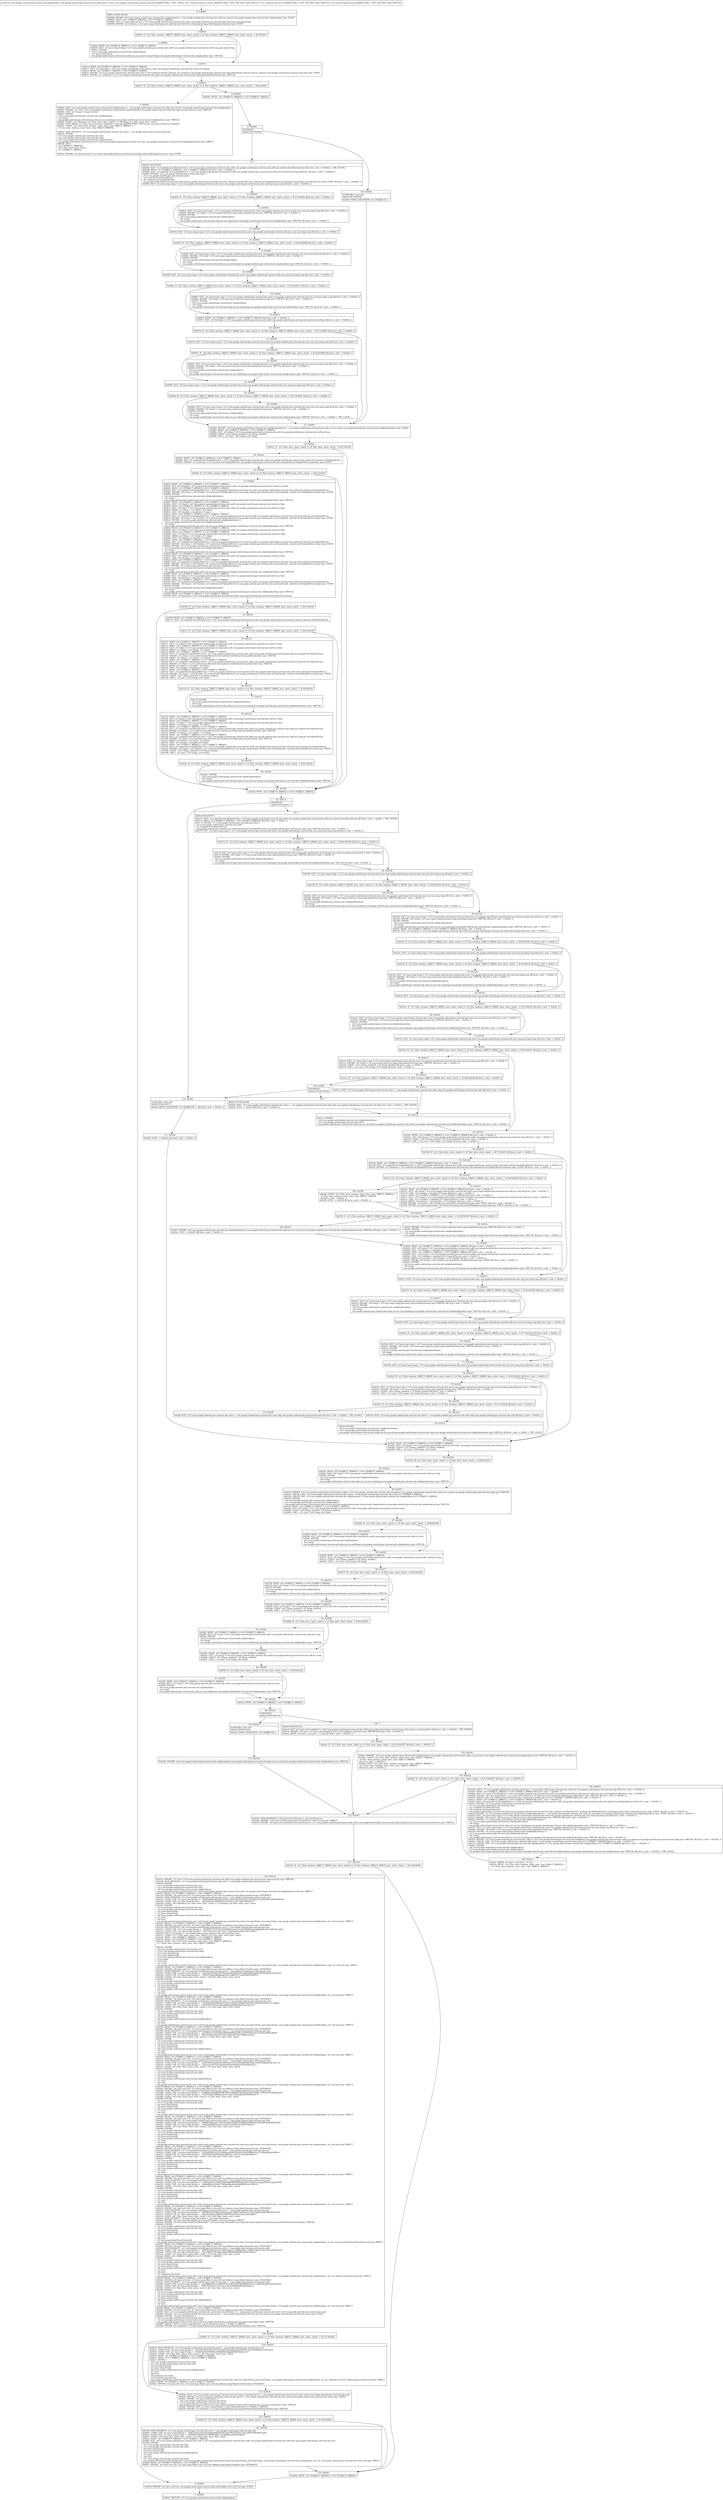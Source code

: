 digraph "CFG forcom.google.android.gms.internal.ads.zzdf.zza(Landroid\/content\/Context;Landroid\/view\/View;Landroid\/app\/Activity;)Lcom\/google\/android\/gms\/internal\/ads\/zzbp$zza$zza;" {
Node_0 [shape=record,label="{0\:\ 0x0000|MTH_ENTER_BLOCK\l|0x0000: INVOKE  (r6 I:com.google.android.gms.internal.ads.zzbp$zza$zza) =  com.google.android.gms.internal.ads.zzbp.zza.zzam():com.google.android.gms.internal.ads.zzbp$zza$zza type: STATIC \l0x0004: MOVE  (r0 I:?[OBJECT, ARRAY]) = (r19 I:?[OBJECT, ARRAY]) \l0x0006: IGET  (r2 I:java.lang.String) = (r0 I:com.google.android.gms.internal.ads.zzdf) com.google.android.gms.internal.ads.zzdf.zzwg java.lang.String \l0x0008: INVOKE  (r2 I:boolean) = (r2 I:java.lang.CharSequence) android.text.TextUtils.isEmpty(java.lang.CharSequence):boolean type: STATIC \l}"];
Node_1 [shape=record,label="{1\:\ 0x000c|0x000c: IF  (r2 I:?[int, boolean, OBJECT, ARRAY, byte, short, char]) != (0 ?[int, boolean, OBJECT, ARRAY, byte, short, char])  \-\> B:3:0x0015 \l}"];
Node_2 [shape=record,label="{2\:\ 0x000e|0x000e: MOVE  (r0 I:?[OBJECT, ARRAY]) = (r19 I:?[OBJECT, ARRAY]) \l0x0010: IGET  (r2 I:java.lang.String) = (r0 I:com.google.android.gms.internal.ads.zzdf) com.google.android.gms.internal.ads.zzdf.zzwg java.lang.String \l0x0012: INVOKE  \l  (r6 I:com.google.android.gms.internal.ads.zzbp$zza$zza)\l  (r2 I:java.lang.String)\l com.google.android.gms.internal.ads.zzbp.zza.zza.zzy(java.lang.String):com.google.android.gms.internal.ads.zzbp$zza$zza type: VIRTUAL \l}"];
Node_3 [shape=record,label="{3\:\ 0x0015|0x0015: MOVE  (r0 I:?[OBJECT, ARRAY]) = (r19 I:?[OBJECT, ARRAY]) \l0x0017: IGET  (r2 I:boolean) = (r0 I:com.google.android.gms.internal.ads.zzdf) com.google.android.gms.internal.ads.zzdf.zzwf boolean \l0x0019: MOVE  (r0 I:?[OBJECT, ARRAY]) = (r20 I:?[OBJECT, ARRAY]) \l0x001b: INVOKE  (r3 I:com.google.android.gms.internal.ads.zzdy) = (r0 I:android.content.Context), (r2 I:boolean) com.google.android.gms.internal.ads.zzdf.zzb(android.content.Context, boolean):com.google.android.gms.internal.ads.zzdy type: STATIC \l0x001f: INVOKE  (r2 I:boolean) = (r3 I:com.google.android.gms.internal.ads.zzdy) com.google.android.gms.internal.ads.zzdy.isInitialized():boolean type: VIRTUAL \l}"];
Node_4 [shape=record,label="{4\:\ 0x0023|0x0023: IF  (r2 I:?[int, boolean, OBJECT, ARRAY, byte, short, char]) != (0 ?[int, boolean, OBJECT, ARRAY, byte, short, char])  \-\> B:8:0x0042 \l}"];
Node_5 [shape=record,label="{5\:\ 0x0025|0x0025: SGET  (r2 I:com.google.android.gms.internal.ads.zzbp$zza$zzd) =  com.google.android.gms.internal.ads.zzbp.zza.zzd.zzis com.google.android.gms.internal.ads.zzbp$zza$zzd \l0x0027: INVOKE  (r2 I:int) = (r2 I:com.google.android.gms.internal.ads.zzbp$zza$zzd) com.google.android.gms.internal.ads.zzbp.zza.zzd.zzac():int type: VIRTUAL \l0x002b: CAST  (r4 I:long) = (long) (r2 I:int) \l0x002c: INVOKE  \l  (r6 I:com.google.android.gms.internal.ads.zzbp$zza$zza)\l  (r4 I:long)\l com.google.android.gms.internal.ads.zzbp.zza.zza.zzau(long):com.google.android.gms.internal.ads.zzbp$zza$zza type: VIRTUAL \l0x002f: CONST  (r2 I:?[boolean, int, float, short, byte, char]) = (1 ?[boolean, int, float, short, byte, char]) \l0x0030: NEW_ARRAY  (r2 I:java.util.concurrent.Callable[]) = (r2 I:int A[IMMUTABLE_TYPE]) type: java.util.concurrent.Callable[] \l0x0032: CONST  (r4 I:?[int, float, boolean, short, byte, char, OBJECT, ARRAY]) = \l  (0 ?[int, float, boolean, short, byte, char, OBJECT, ARRAY])\l \l0x0033: NEW_INSTANCE  (r5 I:com.google.android.gms.internal.ads.zzet) =  com.google.android.gms.internal.ads.zzet \l0x0035: INVOKE  \l  (r5 I:com.google.android.gms.internal.ads.zzet)\l  (r3 I:com.google.android.gms.internal.ads.zzdy)\l  (r6 I:com.google.android.gms.internal.ads.zzbp$zza$zza)\l com.google.android.gms.internal.ads.zzet.\<init\>(com.google.android.gms.internal.ads.zzdy, com.google.android.gms.internal.ads.zzbp$zza$zza):void type: DIRECT \l0x0038: APUT  \l  (r2 I:?[OBJECT, ARRAY][])\l  (r4 I:?[int, short, byte, char])\l  (r5 I:?[OBJECT, ARRAY])\l \l0x003a: INVOKE  (r2 I:java.util.List) = (r2 I:java.lang.Object[]) java.util.Arrays.asList(java.lang.Object[]):java.util.List type: STATIC \l}"];
Node_6 [shape=record,label="{6\:\ 0x003e|0x003e: INVOKE  (r2 I:java.util.List) com.google.android.gms.internal.ads.zzdf.zza(java.util.List):void type: STATIC \l}"];
Node_7 [shape=record,label="{7\:\ 0x0041|0x0041: RETURN  (r6 I:com.google.android.gms.internal.ads.zzbp$zza$zza) \l}"];
Node_8 [shape=record,label="{8\:\ 0x0042|0x0042: MOVE  (r0 I:?[OBJECT, ARRAY]) = (r19 I:?[OBJECT, ARRAY]) \l}"];
Node_9 [shape=record,label="{9\:\ 0x0044|SYNTHETIC\lSplitter:B:9:0x0044\l}"];
Node_10 [shape=record,label="{10\:\ ?|Splitter:B:9:0x0044\l|0x0044: IGET  (r2 I:android.view.MotionEvent) = (r0 I:com.google.android.gms.internal.ads.zzdf) com.google.android.gms.internal.ads.zzdf.zzvj android.view.MotionEvent A[Catch:\{ zzdv \-\> 0x044e \}, TRY_ENTER]\l0x0046: MOVE  (r0 I:?[OBJECT, ARRAY]) = (r19 I:?[OBJECT, ARRAY]) A[Catch:\{ zzdv \-\> 0x044e \}]\l0x0048: IGET  (r4 I:android.util.DisplayMetrics) = (r0 I:com.google.android.gms.internal.ads.zzdf) com.google.android.gms.internal.ads.zzdf.zzwb android.util.DisplayMetrics A[Catch:\{ zzdv \-\> 0x044e \}]\l0x004a: INVOKE  (r2 I:com.google.android.gms.internal.ads.zzee) = \l  (r3 I:com.google.android.gms.internal.ads.zzdy)\l  (r2 I:android.view.MotionEvent)\l  (r4 I:android.util.DisplayMetrics)\l com.google.android.gms.internal.ads.zzdf.zza(com.google.android.gms.internal.ads.zzdy, android.view.MotionEvent, android.util.DisplayMetrics):com.google.android.gms.internal.ads.zzee type: STATIC A[Catch:\{ zzdv \-\> 0x044e \}]\l0x004e: IGET  (r4 I:java.lang.Long) = (r2 I:com.google.android.gms.internal.ads.zzee) com.google.android.gms.internal.ads.zzee.zzyb java.lang.Long A[Catch:\{ zzdv \-\> 0x044e \}]\l}"];
Node_11 [shape=record,label="{11\:\ 0x0050|0x0050: IF  (r4 I:?[int, boolean, OBJECT, ARRAY, byte, short, char]) == (0 ?[int, boolean, OBJECT, ARRAY, byte, short, char])  \-\> B:13:0x005b A[Catch:\{ zzdv \-\> 0x044e \}]\l}"];
Node_12 [shape=record,label="{12\:\ 0x0052|0x0052: IGET  (r4 I:java.lang.Long) = (r2 I:com.google.android.gms.internal.ads.zzee) com.google.android.gms.internal.ads.zzee.zzyb java.lang.Long A[Catch:\{ zzdv \-\> 0x044e \}]\l0x0054: INVOKE  (r4 I:long) = (r4 I:java.lang.Long) java.lang.Long.longValue():long type: VIRTUAL A[Catch:\{ zzdv \-\> 0x044e \}]\l0x0058: INVOKE  \l  (r6 I:com.google.android.gms.internal.ads.zzbp$zza$zza)\l  (r4 I:long)\l com.google.android.gms.internal.ads.zzbp.zza.zza.zzaq(long):com.google.android.gms.internal.ads.zzbp$zza$zza type: VIRTUAL A[Catch:\{ zzdv \-\> 0x044e \}]\l}"];
Node_13 [shape=record,label="{13\:\ 0x005b|0x005b: IGET  (r4 I:java.lang.Long) = (r2 I:com.google.android.gms.internal.ads.zzee) com.google.android.gms.internal.ads.zzee.zzyc java.lang.Long A[Catch:\{ zzdv \-\> 0x044e \}]\l}"];
Node_14 [shape=record,label="{14\:\ 0x005d|0x005d: IF  (r4 I:?[int, boolean, OBJECT, ARRAY, byte, short, char]) == (0 ?[int, boolean, OBJECT, ARRAY, byte, short, char])  \-\> B:16:0x0068 A[Catch:\{ zzdv \-\> 0x044e \}]\l}"];
Node_15 [shape=record,label="{15\:\ 0x005f|0x005f: IGET  (r4 I:java.lang.Long) = (r2 I:com.google.android.gms.internal.ads.zzee) com.google.android.gms.internal.ads.zzee.zzyc java.lang.Long A[Catch:\{ zzdv \-\> 0x044e \}]\l0x0061: INVOKE  (r4 I:long) = (r4 I:java.lang.Long) java.lang.Long.longValue():long type: VIRTUAL A[Catch:\{ zzdv \-\> 0x044e \}]\l0x0065: INVOKE  \l  (r6 I:com.google.android.gms.internal.ads.zzbp$zza$zza)\l  (r4 I:long)\l com.google.android.gms.internal.ads.zzbp.zza.zza.zzar(long):com.google.android.gms.internal.ads.zzbp$zza$zza type: VIRTUAL A[Catch:\{ zzdv \-\> 0x044e \}]\l}"];
Node_16 [shape=record,label="{16\:\ 0x0068|0x0068: IGET  (r4 I:java.lang.Long) = (r2 I:com.google.android.gms.internal.ads.zzee) com.google.android.gms.internal.ads.zzee.zzyd java.lang.Long A[Catch:\{ zzdv \-\> 0x044e \}]\l}"];
Node_17 [shape=record,label="{17\:\ 0x006a|0x006a: IF  (r4 I:?[int, boolean, OBJECT, ARRAY, byte, short, char]) == (0 ?[int, boolean, OBJECT, ARRAY, byte, short, char])  \-\> B:19:0x0075 A[Catch:\{ zzdv \-\> 0x044e \}]\l}"];
Node_18 [shape=record,label="{18\:\ 0x006c|0x006c: IGET  (r4 I:java.lang.Long) = (r2 I:com.google.android.gms.internal.ads.zzee) com.google.android.gms.internal.ads.zzee.zzyd java.lang.Long A[Catch:\{ zzdv \-\> 0x044e \}]\l0x006e: INVOKE  (r4 I:long) = (r4 I:java.lang.Long) java.lang.Long.longValue():long type: VIRTUAL A[Catch:\{ zzdv \-\> 0x044e \}]\l0x0072: INVOKE  \l  (r6 I:com.google.android.gms.internal.ads.zzbp$zza$zza)\l  (r4 I:long)\l com.google.android.gms.internal.ads.zzbp.zza.zza.zzas(long):com.google.android.gms.internal.ads.zzbp$zza$zza type: VIRTUAL A[Catch:\{ zzdv \-\> 0x044e \}]\l}"];
Node_19 [shape=record,label="{19\:\ 0x0075|0x0075: MOVE  (r0 I:?[OBJECT, ARRAY]) = (r19 I:?[OBJECT, ARRAY]) A[Catch:\{ zzdv \-\> 0x044e \}]\l0x0077: IGET  (r4 I:boolean) = (r0 I:com.google.android.gms.internal.ads.zzdf) com.google.android.gms.internal.ads.zzdf.zzwa boolean A[Catch:\{ zzdv \-\> 0x044e \}]\l}"];
Node_20 [shape=record,label="{20\:\ 0x0079|0x0079: IF  (r4 I:?[int, boolean, OBJECT, ARRAY, byte, short, char]) == (0 ?[int, boolean, OBJECT, ARRAY, byte, short, char])  \-\> B:27:0x0095 A[Catch:\{ zzdv \-\> 0x044e \}]\l}"];
Node_21 [shape=record,label="{21\:\ 0x007b|0x007b: IGET  (r4 I:java.lang.Long) = (r2 I:com.google.android.gms.internal.ads.zzee) com.google.android.gms.internal.ads.zzee.zzye java.lang.Long A[Catch:\{ zzdv \-\> 0x044e \}]\l}"];
Node_22 [shape=record,label="{22\:\ 0x007d|0x007d: IF  (r4 I:?[int, boolean, OBJECT, ARRAY, byte, short, char]) == (0 ?[int, boolean, OBJECT, ARRAY, byte, short, char])  \-\> B:24:0x0088 A[Catch:\{ zzdv \-\> 0x044e \}]\l}"];
Node_23 [shape=record,label="{23\:\ 0x007f|0x007f: IGET  (r4 I:java.lang.Long) = (r2 I:com.google.android.gms.internal.ads.zzee) com.google.android.gms.internal.ads.zzee.zzye java.lang.Long A[Catch:\{ zzdv \-\> 0x044e \}]\l0x0081: INVOKE  (r4 I:long) = (r4 I:java.lang.Long) java.lang.Long.longValue():long type: VIRTUAL A[Catch:\{ zzdv \-\> 0x044e \}]\l0x0085: INVOKE  \l  (r6 I:com.google.android.gms.internal.ads.zzbp$zza$zza)\l  (r4 I:long)\l com.google.android.gms.internal.ads.zzbp.zza.zza.zzbb(long):com.google.android.gms.internal.ads.zzbp$zza$zza type: VIRTUAL A[Catch:\{ zzdv \-\> 0x044e \}]\l}"];
Node_24 [shape=record,label="{24\:\ 0x0088|0x0088: IGET  (r4 I:java.lang.Long) = (r2 I:com.google.android.gms.internal.ads.zzee) com.google.android.gms.internal.ads.zzee.zzyf java.lang.Long A[Catch:\{ zzdv \-\> 0x044e \}]\l}"];
Node_25 [shape=record,label="{25\:\ 0x008a|0x008a: IF  (r4 I:?[int, boolean, OBJECT, ARRAY, byte, short, char]) == (0 ?[int, boolean, OBJECT, ARRAY, byte, short, char])  \-\> B:27:0x0095 A[Catch:\{ zzdv \-\> 0x044e \}]\l}"];
Node_26 [shape=record,label="{26\:\ 0x008c|0x008c: IGET  (r2 I:java.lang.Long) = (r2 I:com.google.android.gms.internal.ads.zzee) com.google.android.gms.internal.ads.zzee.zzyf java.lang.Long A[Catch:\{ zzdv \-\> 0x044e \}]\l0x008e: INVOKE  (r4 I:long) = (r2 I:java.lang.Long) java.lang.Long.longValue():long type: VIRTUAL A[Catch:\{ zzdv \-\> 0x044e \}]\l0x0092: INVOKE  \l  (r6 I:com.google.android.gms.internal.ads.zzbp$zza$zza)\l  (r4 I:long)\l com.google.android.gms.internal.ads.zzbp.zza.zza.zzbc(long):com.google.android.gms.internal.ads.zzbp$zza$zza type: VIRTUAL A[Catch:\{ zzdv \-\> 0x044e \}, TRY_LEAVE]\l}"];
Node_27 [shape=record,label="{27\:\ 0x0095|0x0095: INVOKE  (r4 I:com.google.android.gms.internal.ads.zzbp$zza$zze$zza) =  com.google.android.gms.internal.ads.zzbp.zza.zze.zzaq():com.google.android.gms.internal.ads.zzbp$zza$zze$zza type: STATIC \l0x0099: MOVE  (r0 I:?[OBJECT, ARRAY]) = (r19 I:?[OBJECT, ARRAY]) \l0x009b: IGET  (r8 I:long) = (r0 I:com.google.android.gms.internal.ads.zzdf) com.google.android.gms.internal.ads.zzdf.zzvl long \l0x009d: CONST  (r10 I:?[long, double]) = (0 ?[long, double]) \l0x009f: CMP_L  (r2 I:int) = (r8 I:long), (r10 I:long) \l}"];
Node_28 [shape=record,label="{28\:\ 0x00a1|0x00a1: IF  (r2 I:?[int, byte, short, char]) \<= (0 ?[int, byte, short, char])  \-\> B:41:0x016f \l}"];
Node_29 [shape=record,label="{29\:\ 0x00a3|0x00a3: MOVE  (r0 I:?[OBJECT, ARRAY]) = (r19 I:?[OBJECT, ARRAY]) \l0x00a5: IGET  (r2 I:android.util.DisplayMetrics) = (r0 I:com.google.android.gms.internal.ads.zzdf) com.google.android.gms.internal.ads.zzdf.zzwb android.util.DisplayMetrics \l0x00a7: INVOKE  (r2 I:boolean) = (r2 I:android.util.DisplayMetrics) com.google.android.gms.internal.ads.zzef.zza(android.util.DisplayMetrics):boolean type: STATIC \l}"];
Node_30 [shape=record,label="{30\:\ 0x00ab|0x00ab: IF  (r2 I:?[int, boolean, OBJECT, ARRAY, byte, short, char]) == (0 ?[int, boolean, OBJECT, ARRAY, byte, short, char])  \-\> B:41:0x016f \l}"];
Node_31 [shape=record,label="{31\:\ 0x00ad|0x00ad: MOVE  (r0 I:?[OBJECT, ARRAY]) = (r19 I:?[OBJECT, ARRAY]) \l0x00af: IGET  (r8 I:double) = (r0 I:com.google.android.gms.internal.ads.zzdf) com.google.android.gms.internal.ads.zzdf.zzvs double \l0x00b1: MOVE  (r0 I:?[OBJECT, ARRAY]) = (r19 I:?[OBJECT, ARRAY]) \l0x00b3: IGET  (r2 I:android.util.DisplayMetrics) = (r0 I:com.google.android.gms.internal.ads.zzdf) com.google.android.gms.internal.ads.zzdf.zzwb android.util.DisplayMetrics \l0x00b5: INVOKE  (r8 I:long) = (r8 I:double), (r2 I:android.util.DisplayMetrics) com.google.android.gms.internal.ads.zzef.zza(double, android.util.DisplayMetrics):long type: STATIC \l0x00b9: INVOKE  \l  (r4 I:com.google.android.gms.internal.ads.zzbp$zza$zze$zza)\l  (r8 I:long)\l com.google.android.gms.internal.ads.zzbp.zza.zze.zza.zzcr(long):com.google.android.gms.internal.ads.zzbp$zza$zze$zza type: VIRTUAL \l0x00bc: MOVE  (r0 I:?[OBJECT, ARRAY]) = (r19 I:?[OBJECT, ARRAY]) \l0x00be: IGET  (r2 I:float) = (r0 I:com.google.android.gms.internal.ads.zzdf) com.google.android.gms.internal.ads.zzdf.zzvx float \l0x00c0: MOVE  (r0 I:?[OBJECT, ARRAY]) = (r19 I:?[OBJECT, ARRAY]) \l0x00c2: IGET  (r5 I:float) = (r0 I:com.google.android.gms.internal.ads.zzdf) com.google.android.gms.internal.ads.zzdf.zzvv float \l0x00c4: ARITH  (r2 I:float) = (r2 I:float) \- (r5 I:float) \l0x00c5: CAST  (r8 I:double) = (double) (r2 I:float) \l0x00c6: MOVE  (r0 I:?[OBJECT, ARRAY]) = (r19 I:?[OBJECT, ARRAY]) \l0x00c8: IGET  (r2 I:android.util.DisplayMetrics) = (r0 I:com.google.android.gms.internal.ads.zzdf) com.google.android.gms.internal.ads.zzdf.zzwb android.util.DisplayMetrics \l0x00ca: INVOKE  (r8 I:long) = (r8 I:double), (r2 I:android.util.DisplayMetrics) com.google.android.gms.internal.ads.zzef.zza(double, android.util.DisplayMetrics):long type: STATIC \l0x00ce: INVOKE  (r2 I:com.google.android.gms.internal.ads.zzbp$zza$zze$zza) = \l  (r4 I:com.google.android.gms.internal.ads.zzbp$zza$zze$zza)\l  (r8 I:long)\l com.google.android.gms.internal.ads.zzbp.zza.zze.zza.zzcs(long):com.google.android.gms.internal.ads.zzbp$zza$zze$zza type: VIRTUAL \l0x00d2: MOVE  (r0 I:?[OBJECT, ARRAY]) = (r19 I:?[OBJECT, ARRAY]) \l0x00d4: IGET  (r5 I:float) = (r0 I:com.google.android.gms.internal.ads.zzdf) com.google.android.gms.internal.ads.zzdf.zzvy float \l0x00d6: MOVE  (r0 I:?[OBJECT, ARRAY]) = (r19 I:?[OBJECT, ARRAY]) \l0x00d8: IGET  (r7 I:float) = (r0 I:com.google.android.gms.internal.ads.zzdf) com.google.android.gms.internal.ads.zzdf.zzvw float \l0x00da: ARITH  (r5 I:float) = (r5 I:float) \- (r7 I:float) \l0x00db: CAST  (r8 I:double) = (double) (r5 I:float) \l0x00dc: MOVE  (r0 I:?[OBJECT, ARRAY]) = (r19 I:?[OBJECT, ARRAY]) \l0x00de: IGET  (r5 I:android.util.DisplayMetrics) = (r0 I:com.google.android.gms.internal.ads.zzdf) com.google.android.gms.internal.ads.zzdf.zzwb android.util.DisplayMetrics \l0x00e0: INVOKE  (r8 I:long) = (r8 I:double), (r5 I:android.util.DisplayMetrics) com.google.android.gms.internal.ads.zzef.zza(double, android.util.DisplayMetrics):long type: STATIC \l0x00e4: INVOKE  (r2 I:com.google.android.gms.internal.ads.zzbp$zza$zze$zza) = \l  (r2 I:com.google.android.gms.internal.ads.zzbp$zza$zze$zza)\l  (r8 I:long)\l com.google.android.gms.internal.ads.zzbp.zza.zze.zza.zzct(long):com.google.android.gms.internal.ads.zzbp$zza$zze$zza type: VIRTUAL \l0x00e8: MOVE  (r0 I:?[OBJECT, ARRAY]) = (r19 I:?[OBJECT, ARRAY]) \l0x00ea: IGET  (r5 I:float) = (r0 I:com.google.android.gms.internal.ads.zzdf) com.google.android.gms.internal.ads.zzdf.zzvv float \l0x00ec: CAST  (r8 I:double) = (double) (r5 I:float) \l0x00ed: MOVE  (r0 I:?[OBJECT, ARRAY]) = (r19 I:?[OBJECT, ARRAY]) \l0x00ef: IGET  (r5 I:android.util.DisplayMetrics) = (r0 I:com.google.android.gms.internal.ads.zzdf) com.google.android.gms.internal.ads.zzdf.zzwb android.util.DisplayMetrics \l0x00f1: INVOKE  (r8 I:long) = (r8 I:double), (r5 I:android.util.DisplayMetrics) com.google.android.gms.internal.ads.zzef.zza(double, android.util.DisplayMetrics):long type: STATIC \l0x00f5: INVOKE  (r2 I:com.google.android.gms.internal.ads.zzbp$zza$zze$zza) = \l  (r2 I:com.google.android.gms.internal.ads.zzbp$zza$zze$zza)\l  (r8 I:long)\l com.google.android.gms.internal.ads.zzbp.zza.zze.zza.zzcw(long):com.google.android.gms.internal.ads.zzbp$zza$zze$zza type: VIRTUAL \l0x00f9: MOVE  (r0 I:?[OBJECT, ARRAY]) = (r19 I:?[OBJECT, ARRAY]) \l0x00fb: IGET  (r5 I:float) = (r0 I:com.google.android.gms.internal.ads.zzdf) com.google.android.gms.internal.ads.zzdf.zzvw float \l0x00fd: CAST  (r8 I:double) = (double) (r5 I:float) \l0x00fe: MOVE  (r0 I:?[OBJECT, ARRAY]) = (r19 I:?[OBJECT, ARRAY]) \l0x0100: IGET  (r5 I:android.util.DisplayMetrics) = (r0 I:com.google.android.gms.internal.ads.zzdf) com.google.android.gms.internal.ads.zzdf.zzwb android.util.DisplayMetrics \l0x0102: INVOKE  (r8 I:long) = (r8 I:double), (r5 I:android.util.DisplayMetrics) com.google.android.gms.internal.ads.zzef.zza(double, android.util.DisplayMetrics):long type: STATIC \l0x0106: INVOKE  \l  (r2 I:com.google.android.gms.internal.ads.zzbp$zza$zze$zza)\l  (r8 I:long)\l com.google.android.gms.internal.ads.zzbp.zza.zze.zza.zzcx(long):com.google.android.gms.internal.ads.zzbp$zza$zze$zza type: VIRTUAL \l0x0109: MOVE  (r0 I:?[OBJECT, ARRAY]) = (r19 I:?[OBJECT, ARRAY]) \l0x010b: IGET  (r2 I:boolean) = (r0 I:com.google.android.gms.internal.ads.zzdf) com.google.android.gms.internal.ads.zzdf.zzwa boolean \l}"];
Node_32 [shape=record,label="{32\:\ 0x010d|0x010d: IF  (r2 I:?[int, boolean, OBJECT, ARRAY, byte, short, char]) == (0 ?[int, boolean, OBJECT, ARRAY, byte, short, char])  \-\> B:41:0x016f \l}"];
Node_33 [shape=record,label="{33\:\ 0x010f|0x010f: MOVE  (r0 I:?[OBJECT, ARRAY]) = (r19 I:?[OBJECT, ARRAY]) \l0x0111: IGET  (r2 I:android.view.MotionEvent) = (r0 I:com.google.android.gms.internal.ads.zzdf) com.google.android.gms.internal.ads.zzdf.zzvj android.view.MotionEvent \l}"];
Node_34 [shape=record,label="{34\:\ 0x0113|0x0113: IF  (r2 I:?[int, boolean, OBJECT, ARRAY, byte, short, char]) == (0 ?[int, boolean, OBJECT, ARRAY, byte, short, char])  \-\> B:41:0x016f \l}"];
Node_35 [shape=record,label="{35\:\ 0x0115|0x0115: MOVE  (r0 I:?[OBJECT, ARRAY]) = (r19 I:?[OBJECT, ARRAY]) \l0x0117: IGET  (r2 I:float) = (r0 I:com.google.android.gms.internal.ads.zzdf) com.google.android.gms.internal.ads.zzdf.zzvv float \l0x0119: MOVE  (r0 I:?[OBJECT, ARRAY]) = (r19 I:?[OBJECT, ARRAY]) \l0x011b: IGET  (r5 I:float) = (r0 I:com.google.android.gms.internal.ads.zzdf) com.google.android.gms.internal.ads.zzdf.zzvx float \l0x011d: ARITH  (r2 I:float) = (r2 I:float) \- (r5 I:float) \l0x011e: MOVE  (r0 I:?[OBJECT, ARRAY]) = (r19 I:?[OBJECT, ARRAY]) \l0x0120: IGET  (r5 I:android.view.MotionEvent) = (r0 I:com.google.android.gms.internal.ads.zzdf) com.google.android.gms.internal.ads.zzdf.zzvj android.view.MotionEvent \l0x0122: INVOKE  (r5 I:float) = (r5 I:android.view.MotionEvent) android.view.MotionEvent.getRawX():float type: VIRTUAL \l0x0126: ARITH  (r2 I:float) = (r2 I:float) + (r5 I:float) \l0x0127: MOVE  (r0 I:?[OBJECT, ARRAY]) = (r19 I:?[OBJECT, ARRAY]) \l0x0129: IGET  (r5 I:android.view.MotionEvent) = (r0 I:com.google.android.gms.internal.ads.zzdf) com.google.android.gms.internal.ads.zzdf.zzvj android.view.MotionEvent \l0x012b: INVOKE  (r5 I:float) = (r5 I:android.view.MotionEvent) android.view.MotionEvent.getX():float type: VIRTUAL \l0x012f: ARITH  (r2 I:float) = (r2 I:float) \- (r5 I:float) \l0x0130: CAST  (r8 I:double) = (double) (r2 I:float) \l0x0131: MOVE  (r0 I:?[OBJECT, ARRAY]) = (r19 I:?[OBJECT, ARRAY]) \l0x0133: IGET  (r2 I:android.util.DisplayMetrics) = (r0 I:com.google.android.gms.internal.ads.zzdf) com.google.android.gms.internal.ads.zzdf.zzwb android.util.DisplayMetrics \l0x0135: INVOKE  (r8 I:long) = (r8 I:double), (r2 I:android.util.DisplayMetrics) com.google.android.gms.internal.ads.zzef.zza(double, android.util.DisplayMetrics):long type: STATIC \l0x0139: CONST  (r10 I:?[long, double]) = (0 ?[long, double]) \l0x013b: CMP_L  (r2 I:int) = (r8 I:long), (r10 I:long) \l}"];
Node_36 [shape=record,label="{36\:\ 0x013d|0x013d: IF  (r2 I:?[int, boolean, OBJECT, ARRAY, byte, short, char]) == (0 ?[int, boolean, OBJECT, ARRAY, byte, short, char])  \-\> B:38:0x0142 \l}"];
Node_37 [shape=record,label="{37\:\ 0x013f|0x013f: INVOKE  \l  (r4 I:com.google.android.gms.internal.ads.zzbp$zza$zze$zza)\l  (r8 I:long)\l com.google.android.gms.internal.ads.zzbp.zza.zze.zza.zzcu(long):com.google.android.gms.internal.ads.zzbp$zza$zze$zza type: VIRTUAL \l}"];
Node_38 [shape=record,label="{38\:\ 0x0142|0x0142: MOVE  (r0 I:?[OBJECT, ARRAY]) = (r19 I:?[OBJECT, ARRAY]) \l0x0144: IGET  (r2 I:float) = (r0 I:com.google.android.gms.internal.ads.zzdf) com.google.android.gms.internal.ads.zzdf.zzvw float \l0x0146: MOVE  (r0 I:?[OBJECT, ARRAY]) = (r19 I:?[OBJECT, ARRAY]) \l0x0148: IGET  (r5 I:float) = (r0 I:com.google.android.gms.internal.ads.zzdf) com.google.android.gms.internal.ads.zzdf.zzvy float \l0x014a: ARITH  (r2 I:float) = (r2 I:float) \- (r5 I:float) \l0x014b: MOVE  (r0 I:?[OBJECT, ARRAY]) = (r19 I:?[OBJECT, ARRAY]) \l0x014d: IGET  (r5 I:android.view.MotionEvent) = (r0 I:com.google.android.gms.internal.ads.zzdf) com.google.android.gms.internal.ads.zzdf.zzvj android.view.MotionEvent \l0x014f: INVOKE  (r5 I:float) = (r5 I:android.view.MotionEvent) android.view.MotionEvent.getRawY():float type: VIRTUAL \l0x0153: ARITH  (r2 I:float) = (r2 I:float) + (r5 I:float) \l0x0154: MOVE  (r0 I:?[OBJECT, ARRAY]) = (r19 I:?[OBJECT, ARRAY]) \l0x0156: IGET  (r5 I:android.view.MotionEvent) = (r0 I:com.google.android.gms.internal.ads.zzdf) com.google.android.gms.internal.ads.zzdf.zzvj android.view.MotionEvent \l0x0158: INVOKE  (r5 I:float) = (r5 I:android.view.MotionEvent) android.view.MotionEvent.getY():float type: VIRTUAL \l0x015c: ARITH  (r2 I:float) = (r2 I:float) \- (r5 I:float) \l0x015d: CAST  (r8 I:double) = (double) (r2 I:float) \l0x015e: MOVE  (r0 I:?[OBJECT, ARRAY]) = (r19 I:?[OBJECT, ARRAY]) \l0x0160: IGET  (r2 I:android.util.DisplayMetrics) = (r0 I:com.google.android.gms.internal.ads.zzdf) com.google.android.gms.internal.ads.zzdf.zzwb android.util.DisplayMetrics \l0x0162: INVOKE  (r8 I:long) = (r8 I:double), (r2 I:android.util.DisplayMetrics) com.google.android.gms.internal.ads.zzef.zza(double, android.util.DisplayMetrics):long type: STATIC \l0x0166: CONST  (r10 I:?[long, double]) = (0 ?[long, double]) \l0x0168: CMP_L  (r2 I:int) = (r8 I:long), (r10 I:long) \l}"];
Node_39 [shape=record,label="{39\:\ 0x016a|0x016a: IF  (r2 I:?[int, boolean, OBJECT, ARRAY, byte, short, char]) == (0 ?[int, boolean, OBJECT, ARRAY, byte, short, char])  \-\> B:41:0x016f \l}"];
Node_40 [shape=record,label="{40\:\ 0x016c|0x016c: INVOKE  \l  (r4 I:com.google.android.gms.internal.ads.zzbp$zza$zze$zza)\l  (r8 I:long)\l com.google.android.gms.internal.ads.zzbp.zza.zze.zza.zzcv(long):com.google.android.gms.internal.ads.zzbp$zza$zze$zza type: VIRTUAL \l}"];
Node_41 [shape=record,label="{41\:\ 0x016f|0x016f: MOVE  (r0 I:?[OBJECT, ARRAY]) = (r19 I:?[OBJECT, ARRAY]) \l}"];
Node_42 [shape=record,label="{42\:\ 0x0171|SYNTHETIC\lSplitter:B:42:0x0171\l}"];
Node_43 [shape=record,label="{43\:\ ?|Splitter:B:42:0x0171\l|0x0171: IGET  (r2 I:android.view.MotionEvent) = (r0 I:com.google.android.gms.internal.ads.zzdf) com.google.android.gms.internal.ads.zzdf.zzvj android.view.MotionEvent A[Catch:\{ zzdv \-\> 0x02fc \}, TRY_ENTER]\l0x0173: MOVE  (r0 I:?[OBJECT, ARRAY]) = (r19 I:?[OBJECT, ARRAY]) A[Catch:\{ zzdv \-\> 0x02fc \}]\l0x0175: INVOKE  (r5 I:com.google.android.gms.internal.ads.zzee) = \l  (r0 I:com.google.android.gms.internal.ads.zzdd)\l  (r2 I:android.view.MotionEvent)\l com.google.android.gms.internal.ads.zzdd.zzb(android.view.MotionEvent):com.google.android.gms.internal.ads.zzee type: VIRTUAL A[Catch:\{ zzdv \-\> 0x02fc \}]\l0x0179: IGET  (r2 I:java.lang.Long) = (r5 I:com.google.android.gms.internal.ads.zzee) com.google.android.gms.internal.ads.zzee.zzyb java.lang.Long A[Catch:\{ zzdv \-\> 0x02fc \}]\l}"];
Node_44 [shape=record,label="{44\:\ 0x017b|0x017b: IF  (r2 I:?[int, boolean, OBJECT, ARRAY, byte, short, char]) == (0 ?[int, boolean, OBJECT, ARRAY, byte, short, char])  \-\> B:46:0x0186 A[Catch:\{ zzdv \-\> 0x02fc \}]\l}"];
Node_45 [shape=record,label="{45\:\ 0x017d|0x017d: IGET  (r2 I:java.lang.Long) = (r5 I:com.google.android.gms.internal.ads.zzee) com.google.android.gms.internal.ads.zzee.zzyb java.lang.Long A[Catch:\{ zzdv \-\> 0x02fc \}]\l0x017f: INVOKE  (r8 I:long) = (r2 I:java.lang.Long) java.lang.Long.longValue():long type: VIRTUAL A[Catch:\{ zzdv \-\> 0x02fc \}]\l0x0183: INVOKE  \l  (r4 I:com.google.android.gms.internal.ads.zzbp$zza$zze$zza)\l  (r8 I:long)\l com.google.android.gms.internal.ads.zzbp.zza.zze.zza.zzch(long):com.google.android.gms.internal.ads.zzbp$zza$zze$zza type: VIRTUAL A[Catch:\{ zzdv \-\> 0x02fc \}]\l}"];
Node_46 [shape=record,label="{46\:\ 0x0186|0x0186: IGET  (r2 I:java.lang.Long) = (r5 I:com.google.android.gms.internal.ads.zzee) com.google.android.gms.internal.ads.zzee.zzyc java.lang.Long A[Catch:\{ zzdv \-\> 0x02fc \}]\l}"];
Node_47 [shape=record,label="{47\:\ 0x0188|0x0188: IF  (r2 I:?[int, boolean, OBJECT, ARRAY, byte, short, char]) == (0 ?[int, boolean, OBJECT, ARRAY, byte, short, char])  \-\> B:49:0x0193 A[Catch:\{ zzdv \-\> 0x02fc \}]\l}"];
Node_48 [shape=record,label="{48\:\ 0x018a|0x018a: IGET  (r2 I:java.lang.Long) = (r5 I:com.google.android.gms.internal.ads.zzee) com.google.android.gms.internal.ads.zzee.zzyc java.lang.Long A[Catch:\{ zzdv \-\> 0x02fc \}]\l0x018c: INVOKE  (r8 I:long) = (r2 I:java.lang.Long) java.lang.Long.longValue():long type: VIRTUAL A[Catch:\{ zzdv \-\> 0x02fc \}]\l0x0190: INVOKE  \l  (r4 I:com.google.android.gms.internal.ads.zzbp$zza$zze$zza)\l  (r8 I:long)\l com.google.android.gms.internal.ads.zzbp.zza.zze.zza.zzci(long):com.google.android.gms.internal.ads.zzbp$zza$zze$zza type: VIRTUAL A[Catch:\{ zzdv \-\> 0x02fc \}]\l}"];
Node_49 [shape=record,label="{49\:\ 0x0193|0x0193: IGET  (r2 I:java.lang.Long) = (r5 I:com.google.android.gms.internal.ads.zzee) com.google.android.gms.internal.ads.zzee.zzyd java.lang.Long A[Catch:\{ zzdv \-\> 0x02fc \}]\l0x0195: INVOKE  (r8 I:long) = (r2 I:java.lang.Long) java.lang.Long.longValue():long type: VIRTUAL A[Catch:\{ zzdv \-\> 0x02fc \}]\l0x0199: INVOKE  \l  (r4 I:com.google.android.gms.internal.ads.zzbp$zza$zze$zza)\l  (r8 I:long)\l com.google.android.gms.internal.ads.zzbp.zza.zze.zza.zzcn(long):com.google.android.gms.internal.ads.zzbp$zza$zze$zza type: VIRTUAL A[Catch:\{ zzdv \-\> 0x02fc \}]\l0x019c: MOVE  (r0 I:?[OBJECT, ARRAY]) = (r19 I:?[OBJECT, ARRAY]) A[Catch:\{ zzdv \-\> 0x02fc \}]\l0x019e: IGET  (r2 I:boolean) = (r0 I:com.google.android.gms.internal.ads.zzdf) com.google.android.gms.internal.ads.zzdf.zzwa boolean A[Catch:\{ zzdv \-\> 0x02fc \}]\l}"];
Node_50 [shape=record,label="{50\:\ 0x01a0|0x01a0: IF  (r2 I:?[int, boolean, OBJECT, ARRAY, byte, short, char]) == (0 ?[int, boolean, OBJECT, ARRAY, byte, short, char])  \-\> B:83:0x0242 A[Catch:\{ zzdv \-\> 0x02fc \}]\l}"];
Node_51 [shape=record,label="{51\:\ 0x01a2|0x01a2: IGET  (r2 I:java.lang.Long) = (r5 I:com.google.android.gms.internal.ads.zzee) com.google.android.gms.internal.ads.zzee.zzyf java.lang.Long A[Catch:\{ zzdv \-\> 0x02fc \}]\l}"];
Node_52 [shape=record,label="{52\:\ 0x01a4|0x01a4: IF  (r2 I:?[int, boolean, OBJECT, ARRAY, byte, short, char]) == (0 ?[int, boolean, OBJECT, ARRAY, byte, short, char])  \-\> B:54:0x01af A[Catch:\{ zzdv \-\> 0x02fc \}]\l}"];
Node_53 [shape=record,label="{53\:\ 0x01a6|0x01a6: IGET  (r2 I:java.lang.Long) = (r5 I:com.google.android.gms.internal.ads.zzee) com.google.android.gms.internal.ads.zzee.zzyf java.lang.Long A[Catch:\{ zzdv \-\> 0x02fc \}]\l0x01a8: INVOKE  (r8 I:long) = (r2 I:java.lang.Long) java.lang.Long.longValue():long type: VIRTUAL A[Catch:\{ zzdv \-\> 0x02fc \}]\l0x01ac: INVOKE  \l  (r4 I:com.google.android.gms.internal.ads.zzbp$zza$zze$zza)\l  (r8 I:long)\l com.google.android.gms.internal.ads.zzbp.zza.zze.zza.zzcj(long):com.google.android.gms.internal.ads.zzbp$zza$zze$zza type: VIRTUAL A[Catch:\{ zzdv \-\> 0x02fc \}]\l}"];
Node_54 [shape=record,label="{54\:\ 0x01af|0x01af: IGET  (r2 I:java.lang.Long) = (r5 I:com.google.android.gms.internal.ads.zzee) com.google.android.gms.internal.ads.zzee.zzye java.lang.Long A[Catch:\{ zzdv \-\> 0x02fc \}]\l}"];
Node_55 [shape=record,label="{55\:\ 0x01b1|0x01b1: IF  (r2 I:?[int, boolean, OBJECT, ARRAY, byte, short, char]) == (0 ?[int, boolean, OBJECT, ARRAY, byte, short, char])  \-\> B:57:0x01bc A[Catch:\{ zzdv \-\> 0x02fc \}]\l}"];
Node_56 [shape=record,label="{56\:\ 0x01b3|0x01b3: IGET  (r2 I:java.lang.Long) = (r5 I:com.google.android.gms.internal.ads.zzee) com.google.android.gms.internal.ads.zzee.zzye java.lang.Long A[Catch:\{ zzdv \-\> 0x02fc \}]\l0x01b5: INVOKE  (r8 I:long) = (r2 I:java.lang.Long) java.lang.Long.longValue():long type: VIRTUAL A[Catch:\{ zzdv \-\> 0x02fc \}]\l0x01b9: INVOKE  \l  (r4 I:com.google.android.gms.internal.ads.zzbp$zza$zze$zza)\l  (r8 I:long)\l com.google.android.gms.internal.ads.zzbp.zza.zze.zza.zzcl(long):com.google.android.gms.internal.ads.zzbp$zza$zze$zza type: VIRTUAL A[Catch:\{ zzdv \-\> 0x02fc \}]\l}"];
Node_57 [shape=record,label="{57\:\ 0x01bc|0x01bc: IGET  (r2 I:java.lang.Long) = (r5 I:com.google.android.gms.internal.ads.zzee) com.google.android.gms.internal.ads.zzee.zzyg java.lang.Long A[Catch:\{ zzdv \-\> 0x02fc \}]\l}"];
Node_58 [shape=record,label="{58\:\ 0x01be|0x01be: IF  (r2 I:?[int, boolean, OBJECT, ARRAY, byte, short, char]) == (0 ?[int, boolean, OBJECT, ARRAY, byte, short, char])  \-\> B:63:0x01d1 A[Catch:\{ zzdv \-\> 0x02fc \}]\l}"];
Node_59 [shape=record,label="{59\:\ 0x01c0|0x01c0: IGET  (r2 I:java.lang.Long) = (r5 I:com.google.android.gms.internal.ads.zzee) com.google.android.gms.internal.ads.zzee.zzyg java.lang.Long A[Catch:\{ zzdv \-\> 0x02fc \}]\l0x01c2: INVOKE  (r8 I:long) = (r2 I:java.lang.Long) java.lang.Long.longValue():long type: VIRTUAL A[Catch:\{ zzdv \-\> 0x02fc \}]\l0x01c6: CONST  (r10 I:?[long, double]) = (0 ?[long, double]) A[Catch:\{ zzdv \-\> 0x02fc \}]\l0x01c8: CMP_L  (r2 I:int) = (r8 I:long), (r10 I:long) A[Catch:\{ zzdv \-\> 0x02fc \}]\l}"];
Node_60 [shape=record,label="{60\:\ 0x01ca|0x01ca: IF  (r2 I:?[int, boolean, OBJECT, ARRAY, byte, short, char]) == (0 ?[int, boolean, OBJECT, ARRAY, byte, short, char])  \-\> B:106:0x02f0 A[Catch:\{ zzdv \-\> 0x02fc \}]\l}"];
Node_61 [shape=record,label="{61\:\ 0x01cc|0x01cc: SGET  (r2 I:com.google.android.gms.internal.ads.zzbz) =  com.google.android.gms.internal.ads.zzbz.zzkq com.google.android.gms.internal.ads.zzbz A[Catch:\{ zzdv \-\> 0x02fc \}]\l}"];
Node_62 [shape=record,label="{62\:\ 0x01ce|0x01ce: INVOKE  \l  (r4 I:com.google.android.gms.internal.ads.zzbp$zza$zze$zza)\l  (r2 I:com.google.android.gms.internal.ads.zzbz)\l com.google.android.gms.internal.ads.zzbp.zza.zze.zza.zzk(com.google.android.gms.internal.ads.zzbz):com.google.android.gms.internal.ads.zzbp$zza$zze$zza type: VIRTUAL A[Catch:\{ zzdv \-\> 0x02fc \}]\l}"];
Node_63 [shape=record,label="{63\:\ 0x01d1|0x01d1: MOVE  (r0 I:?[OBJECT, ARRAY]) = (r19 I:?[OBJECT, ARRAY]) A[Catch:\{ zzdv \-\> 0x02fc \}]\l0x01d3: IGET  (r8 I:long) = (r0 I:com.google.android.gms.internal.ads.zzdf) com.google.android.gms.internal.ads.zzdf.zzvm long A[Catch:\{ zzdv \-\> 0x02fc \}]\l0x01d5: CONST  (r10 I:?[long, double]) = (0 ?[long, double]) A[Catch:\{ zzdv \-\> 0x02fc \}]\l0x01d7: CMP_L  (r2 I:int) = (r8 I:long), (r10 I:long) A[Catch:\{ zzdv \-\> 0x02fc \}]\l}"];
Node_64 [shape=record,label="{64\:\ 0x01d9|0x01d9: IF  (r2 I:?[int, byte, short, char]) \<= (0 ?[int, byte, short, char])  \-\> B:71:0x0213 A[Catch:\{ zzdv \-\> 0x02fc \}]\l}"];
Node_65 [shape=record,label="{65\:\ 0x01db|0x01db: MOVE  (r0 I:?[OBJECT, ARRAY]) = (r19 I:?[OBJECT, ARRAY]) A[Catch:\{ zzdv \-\> 0x02fc \}]\l0x01dd: IGET  (r2 I:android.util.DisplayMetrics) = (r0 I:com.google.android.gms.internal.ads.zzdf) com.google.android.gms.internal.ads.zzdf.zzwb android.util.DisplayMetrics A[Catch:\{ zzdv \-\> 0x02fc \}]\l0x01df: INVOKE  (r2 I:boolean) = (r2 I:android.util.DisplayMetrics) com.google.android.gms.internal.ads.zzef.zza(android.util.DisplayMetrics):boolean type: STATIC A[Catch:\{ zzdv \-\> 0x02fc \}]\l}"];
Node_66 [shape=record,label="{66\:\ 0x01e3|0x01e3: IF  (r2 I:?[int, boolean, OBJECT, ARRAY, byte, short, char]) == (0 ?[int, boolean, OBJECT, ARRAY, byte, short, char])  \-\> B:108:0x02f4 A[Catch:\{ zzdv \-\> 0x02fc \}]\l}"];
Node_67 [shape=record,label="{67\:\ 0x01e5|0x01e5: MOVE  (r0 I:?[OBJECT, ARRAY]) = (r19 I:?[OBJECT, ARRAY]) A[Catch:\{ zzdv \-\> 0x02fc \}]\l0x01e7: IGET  (r8 I:long) = (r0 I:com.google.android.gms.internal.ads.zzdf) com.google.android.gms.internal.ads.zzdf.zzvr long A[Catch:\{ zzdv \-\> 0x02fc \}]\l0x01e9: CAST  (r8 I:double) = (double) (r8 I:long) A[Catch:\{ zzdv \-\> 0x02fc \}]\l0x01ea: MOVE  (r0 I:?[OBJECT, ARRAY]) = (r19 I:?[OBJECT, ARRAY]) A[Catch:\{ zzdv \-\> 0x02fc \}]\l0x01ec: IGET  (r10 I:long) = (r0 I:com.google.android.gms.internal.ads.zzdf) com.google.android.gms.internal.ads.zzdf.zzvm long A[Catch:\{ zzdv \-\> 0x02fc \}]\l0x01ee: CAST  (r10 I:double) = (double) (r10 I:long) A[Catch:\{ zzdv \-\> 0x02fc \}]\l0x01ef: ARITH  (r8 I:double) = (r8 I:double) \/ (r10 I:double) A[Catch:\{ zzdv \-\> 0x02fc \}]\l0x01f0: INVOKE  (r8 I:long) = (r8 I:double) java.lang.Math.round(double):long type: STATIC A[Catch:\{ zzdv \-\> 0x02fc \}]\l0x01f4: INVOKE  (r2 I:java.lang.Long) = (r8 I:long) java.lang.Long.valueOf(long):java.lang.Long type: STATIC A[Catch:\{ zzdv \-\> 0x02fc \}]\l}"];
Node_68 [shape=record,label="{68\:\ 0x01f8|0x01f8: IF  (r2 I:?[int, boolean, OBJECT, ARRAY, byte, short, char]) == (0 ?[int, boolean, OBJECT, ARRAY, byte, short, char])  \-\> B:109:0x02f7 A[Catch:\{ zzdv \-\> 0x02fc \}]\l}"];
Node_69 [shape=record,label="{69\:\ 0x01fa|0x01fa: INVOKE  (r8 I:long) = (r2 I:java.lang.Long) java.lang.Long.longValue():long type: VIRTUAL A[Catch:\{ zzdv \-\> 0x02fc \}]\l0x01fe: INVOKE  \l  (r4 I:com.google.android.gms.internal.ads.zzbp$zza$zze$zza)\l  (r8 I:long)\l com.google.android.gms.internal.ads.zzbp.zza.zze.zza.zzck(long):com.google.android.gms.internal.ads.zzbp$zza$zze$zza type: VIRTUAL A[Catch:\{ zzdv \-\> 0x02fc \}]\l}"];
Node_70 [shape=record,label="{70\:\ 0x0201|0x0201: MOVE  (r0 I:?[OBJECT, ARRAY]) = (r19 I:?[OBJECT, ARRAY]) A[Catch:\{ zzdv \-\> 0x02fc \}]\l0x0203: IGET  (r8 I:long) = (r0 I:com.google.android.gms.internal.ads.zzdf) com.google.android.gms.internal.ads.zzdf.zzvq long A[Catch:\{ zzdv \-\> 0x02fc \}]\l0x0205: CAST  (r8 I:double) = (double) (r8 I:long) A[Catch:\{ zzdv \-\> 0x02fc \}]\l0x0206: MOVE  (r0 I:?[OBJECT, ARRAY]) = (r19 I:?[OBJECT, ARRAY]) A[Catch:\{ zzdv \-\> 0x02fc \}]\l0x0208: IGET  (r10 I:long) = (r0 I:com.google.android.gms.internal.ads.zzdf) com.google.android.gms.internal.ads.zzdf.zzvm long A[Catch:\{ zzdv \-\> 0x02fc \}]\l0x020a: CAST  (r10 I:double) = (double) (r10 I:long) A[Catch:\{ zzdv \-\> 0x02fc \}]\l0x020b: ARITH  (r8 I:double) = (r8 I:double) \/ (r10 I:double) A[Catch:\{ zzdv \-\> 0x02fc \}]\l0x020c: INVOKE  (r8 I:long) = (r8 I:double) java.lang.Math.round(double):long type: STATIC A[Catch:\{ zzdv \-\> 0x02fc \}]\l0x0210: INVOKE  \l  (r4 I:com.google.android.gms.internal.ads.zzbp$zza$zze$zza)\l  (r8 I:long)\l com.google.android.gms.internal.ads.zzbp.zza.zze.zza.zzcm(long):com.google.android.gms.internal.ads.zzbp$zza$zze$zza type: VIRTUAL A[Catch:\{ zzdv \-\> 0x02fc \}]\l}"];
Node_71 [shape=record,label="{71\:\ 0x0213|0x0213: IGET  (r2 I:java.lang.Long) = (r5 I:com.google.android.gms.internal.ads.zzee) com.google.android.gms.internal.ads.zzee.zzyj java.lang.Long A[Catch:\{ zzdv \-\> 0x02fc \}]\l}"];
Node_72 [shape=record,label="{72\:\ 0x0215|0x0215: IF  (r2 I:?[int, boolean, OBJECT, ARRAY, byte, short, char]) == (0 ?[int, boolean, OBJECT, ARRAY, byte, short, char])  \-\> B:74:0x0220 A[Catch:\{ zzdv \-\> 0x02fc \}]\l}"];
Node_73 [shape=record,label="{73\:\ 0x0217|0x0217: IGET  (r2 I:java.lang.Long) = (r5 I:com.google.android.gms.internal.ads.zzee) com.google.android.gms.internal.ads.zzee.zzyj java.lang.Long A[Catch:\{ zzdv \-\> 0x02fc \}]\l0x0219: INVOKE  (r8 I:long) = (r2 I:java.lang.Long) java.lang.Long.longValue():long type: VIRTUAL A[Catch:\{ zzdv \-\> 0x02fc \}]\l0x021d: INVOKE  \l  (r4 I:com.google.android.gms.internal.ads.zzbp$zza$zze$zza)\l  (r8 I:long)\l com.google.android.gms.internal.ads.zzbp.zza.zze.zza.zzcp(long):com.google.android.gms.internal.ads.zzbp$zza$zze$zza type: VIRTUAL A[Catch:\{ zzdv \-\> 0x02fc \}]\l}"];
Node_74 [shape=record,label="{74\:\ 0x0220|0x0220: IGET  (r2 I:java.lang.Long) = (r5 I:com.google.android.gms.internal.ads.zzee) com.google.android.gms.internal.ads.zzee.zzyk java.lang.Long A[Catch:\{ zzdv \-\> 0x02fc \}]\l}"];
Node_75 [shape=record,label="{75\:\ 0x0222|0x0222: IF  (r2 I:?[int, boolean, OBJECT, ARRAY, byte, short, char]) == (0 ?[int, boolean, OBJECT, ARRAY, byte, short, char])  \-\> B:77:0x022d A[Catch:\{ zzdv \-\> 0x02fc \}]\l}"];
Node_76 [shape=record,label="{76\:\ 0x0224|0x0224: IGET  (r2 I:java.lang.Long) = (r5 I:com.google.android.gms.internal.ads.zzee) com.google.android.gms.internal.ads.zzee.zzyk java.lang.Long A[Catch:\{ zzdv \-\> 0x02fc \}]\l0x0226: INVOKE  (r8 I:long) = (r2 I:java.lang.Long) java.lang.Long.longValue():long type: VIRTUAL A[Catch:\{ zzdv \-\> 0x02fc \}]\l0x022a: INVOKE  \l  (r4 I:com.google.android.gms.internal.ads.zzbp$zza$zze$zza)\l  (r8 I:long)\l com.google.android.gms.internal.ads.zzbp.zza.zze.zza.zzco(long):com.google.android.gms.internal.ads.zzbp$zza$zze$zza type: VIRTUAL A[Catch:\{ zzdv \-\> 0x02fc \}]\l}"];
Node_77 [shape=record,label="{77\:\ 0x022d|0x022d: IGET  (r2 I:java.lang.Long) = (r5 I:com.google.android.gms.internal.ads.zzee) com.google.android.gms.internal.ads.zzee.zzyl java.lang.Long A[Catch:\{ zzdv \-\> 0x02fc \}]\l}"];
Node_78 [shape=record,label="{78\:\ 0x022f|0x022f: IF  (r2 I:?[int, boolean, OBJECT, ARRAY, byte, short, char]) == (0 ?[int, boolean, OBJECT, ARRAY, byte, short, char])  \-\> B:83:0x0242 A[Catch:\{ zzdv \-\> 0x02fc \}]\l}"];
Node_79 [shape=record,label="{79\:\ 0x0231|0x0231: IGET  (r2 I:java.lang.Long) = (r5 I:com.google.android.gms.internal.ads.zzee) com.google.android.gms.internal.ads.zzee.zzyl java.lang.Long A[Catch:\{ zzdv \-\> 0x02fc \}]\l0x0233: INVOKE  (r8 I:long) = (r2 I:java.lang.Long) java.lang.Long.longValue():long type: VIRTUAL A[Catch:\{ zzdv \-\> 0x02fc \}]\l0x0237: CONST  (r10 I:?[long, double]) = (0 ?[long, double]) A[Catch:\{ zzdv \-\> 0x02fc \}]\l0x0239: CMP_L  (r2 I:int) = (r8 I:long), (r10 I:long) A[Catch:\{ zzdv \-\> 0x02fc \}]\l}"];
Node_80 [shape=record,label="{80\:\ 0x023b|0x023b: IF  (r2 I:?[int, boolean, OBJECT, ARRAY, byte, short, char]) == (0 ?[int, boolean, OBJECT, ARRAY, byte, short, char])  \-\> B:112:0x02ff A[Catch:\{ zzdv \-\> 0x02fc \}]\l}"];
Node_81 [shape=record,label="{81\:\ 0x023d|0x023d: SGET  (r2 I:com.google.android.gms.internal.ads.zzbz) =  com.google.android.gms.internal.ads.zzbz.zzkq com.google.android.gms.internal.ads.zzbz A[Catch:\{ zzdv \-\> 0x02fc \}]\l}"];
Node_82 [shape=record,label="{82\:\ 0x023f|0x023f: INVOKE  \l  (r4 I:com.google.android.gms.internal.ads.zzbp$zza$zze$zza)\l  (r2 I:com.google.android.gms.internal.ads.zzbz)\l com.google.android.gms.internal.ads.zzbp.zza.zze.zza.zzl(com.google.android.gms.internal.ads.zzbz):com.google.android.gms.internal.ads.zzbp$zza$zze$zza type: VIRTUAL A[Catch:\{ zzdv \-\> 0x02fc \}, TRY_LEAVE]\l}"];
Node_83 [shape=record,label="{83\:\ 0x0242|0x0242: MOVE  (r0 I:?[OBJECT, ARRAY]) = (r19 I:?[OBJECT, ARRAY]) \l0x0244: IGET  (r8 I:long) = (r0 I:com.google.android.gms.internal.ads.zzdf) com.google.android.gms.internal.ads.zzdf.zzvp long \l0x0246: CONST  (r10 I:?[long, double]) = (0 ?[long, double]) \l0x0248: CMP_L  (r2 I:int) = (r8 I:long), (r10 I:long) \l}"];
Node_84 [shape=record,label="{84\:\ 0x024a|0x024a: IF  (r2 I:?[int, byte, short, char]) \<= (0 ?[int, byte, short, char])  \-\> B:86:0x0253 \l}"];
Node_85 [shape=record,label="{85\:\ 0x024c|0x024c: MOVE  (r0 I:?[OBJECT, ARRAY]) = (r19 I:?[OBJECT, ARRAY]) \l0x024e: IGET  (r8 I:long) = (r0 I:com.google.android.gms.internal.ads.zzdf) com.google.android.gms.internal.ads.zzdf.zzvp long \l0x0250: INVOKE  \l  (r4 I:com.google.android.gms.internal.ads.zzbp$zza$zze$zza)\l  (r8 I:long)\l com.google.android.gms.internal.ads.zzbp.zza.zze.zza.zzcq(long):com.google.android.gms.internal.ads.zzbp$zza$zze$zza type: VIRTUAL \l}"];
Node_86 [shape=record,label="{86\:\ 0x0253|0x0253: INVOKE  (r2 I:com.google.android.gms.internal.ads.zzdpj) = (r4 I:com.google.android.gms.internal.ads.zzdoa$zza) com.google.android.gms.internal.ads.zzdoa.zza.zzaya():com.google.android.gms.internal.ads.zzdpj type: VIRTUAL \l0x0257: CHECK_CAST  (r2 I:com.google.android.gms.internal.ads.zzdoa) = (com.google.android.gms.internal.ads.zzdoa) (r2 I:?[OBJECT, ARRAY]) \l0x0259: CHECK_CAST  (r2 I:com.google.android.gms.internal.ads.zzbp$zza$zze) = (com.google.android.gms.internal.ads.zzbp$zza$zze) (r2 I:?[OBJECT, ARRAY]) \l0x025b: INVOKE  \l  (r6 I:com.google.android.gms.internal.ads.zzbp$zza$zza)\l  (r2 I:com.google.android.gms.internal.ads.zzbp$zza$zze)\l com.google.android.gms.internal.ads.zzbp.zza.zza.zzc(com.google.android.gms.internal.ads.zzbp$zza$zze):com.google.android.gms.internal.ads.zzbp$zza$zza type: VIRTUAL \l0x025e: MOVE  (r0 I:?[OBJECT, ARRAY]) = (r19 I:?[OBJECT, ARRAY]) \l0x0260: IGET  (r4 I:long) = (r0 I:com.google.android.gms.internal.ads.zzdf) com.google.android.gms.internal.ads.zzdf.zzvl long \l0x0262: CONST  (r8 I:?[long, double]) = (0 ?[long, double]) \l0x0264: CMP_L  (r2 I:int) = (r4 I:long), (r8 I:long) \l}"];
Node_87 [shape=record,label="{87\:\ 0x0266|0x0266: IF  (r2 I:?[int, byte, short, char]) \<= (0 ?[int, byte, short, char])  \-\> B:89:0x026f \l}"];
Node_88 [shape=record,label="{88\:\ 0x0268|0x0268: MOVE  (r0 I:?[OBJECT, ARRAY]) = (r19 I:?[OBJECT, ARRAY]) \l0x026a: IGET  (r4 I:long) = (r0 I:com.google.android.gms.internal.ads.zzdf) com.google.android.gms.internal.ads.zzdf.zzvl long \l0x026c: INVOKE  \l  (r6 I:com.google.android.gms.internal.ads.zzbp$zza$zza)\l  (r4 I:long)\l com.google.android.gms.internal.ads.zzbp.zza.zza.zzbf(long):com.google.android.gms.internal.ads.zzbp$zza$zza type: VIRTUAL \l}"];
Node_89 [shape=record,label="{89\:\ 0x026f|0x026f: MOVE  (r0 I:?[OBJECT, ARRAY]) = (r19 I:?[OBJECT, ARRAY]) \l0x0271: IGET  (r4 I:long) = (r0 I:com.google.android.gms.internal.ads.zzdf) com.google.android.gms.internal.ads.zzdf.zzvm long \l0x0273: CONST  (r8 I:?[long, double]) = (0 ?[long, double]) \l0x0275: CMP_L  (r2 I:int) = (r4 I:long), (r8 I:long) \l}"];
Node_90 [shape=record,label="{90\:\ 0x0277|0x0277: IF  (r2 I:?[int, byte, short, char]) \<= (0 ?[int, byte, short, char])  \-\> B:92:0x0280 \l}"];
Node_91 [shape=record,label="{91\:\ 0x0279|0x0279: MOVE  (r0 I:?[OBJECT, ARRAY]) = (r19 I:?[OBJECT, ARRAY]) \l0x027b: IGET  (r4 I:long) = (r0 I:com.google.android.gms.internal.ads.zzdf) com.google.android.gms.internal.ads.zzdf.zzvm long \l0x027d: INVOKE  \l  (r6 I:com.google.android.gms.internal.ads.zzbp$zza$zza)\l  (r4 I:long)\l com.google.android.gms.internal.ads.zzbp.zza.zza.zzbe(long):com.google.android.gms.internal.ads.zzbp$zza$zza type: VIRTUAL \l}"];
Node_92 [shape=record,label="{92\:\ 0x0280|0x0280: MOVE  (r0 I:?[OBJECT, ARRAY]) = (r19 I:?[OBJECT, ARRAY]) \l0x0282: IGET  (r4 I:long) = (r0 I:com.google.android.gms.internal.ads.zzdf) com.google.android.gms.internal.ads.zzdf.zzvn long \l0x0284: CONST  (r8 I:?[long, double]) = (0 ?[long, double]) \l0x0286: CMP_L  (r2 I:int) = (r4 I:long), (r8 I:long) \l}"];
Node_93 [shape=record,label="{93\:\ 0x0288|0x0288: IF  (r2 I:?[int, byte, short, char]) \<= (0 ?[int, byte, short, char])  \-\> B:95:0x0291 \l}"];
Node_94 [shape=record,label="{94\:\ 0x028a|0x028a: MOVE  (r0 I:?[OBJECT, ARRAY]) = (r19 I:?[OBJECT, ARRAY]) \l0x028c: IGET  (r4 I:long) = (r0 I:com.google.android.gms.internal.ads.zzdf) com.google.android.gms.internal.ads.zzdf.zzvn long \l0x028e: INVOKE  \l  (r6 I:com.google.android.gms.internal.ads.zzbp$zza$zza)\l  (r4 I:long)\l com.google.android.gms.internal.ads.zzbp.zza.zza.zzbd(long):com.google.android.gms.internal.ads.zzbp$zza$zza type: VIRTUAL \l}"];
Node_95 [shape=record,label="{95\:\ 0x0291|0x0291: MOVE  (r0 I:?[OBJECT, ARRAY]) = (r19 I:?[OBJECT, ARRAY]) \l0x0293: IGET  (r4 I:long) = (r0 I:com.google.android.gms.internal.ads.zzdf) com.google.android.gms.internal.ads.zzdf.zzvo long \l0x0295: CONST  (r8 I:?[long, double]) = (0 ?[long, double]) \l0x0297: CMP_L  (r2 I:int) = (r4 I:long), (r8 I:long) \l}"];
Node_96 [shape=record,label="{96\:\ 0x0299|0x0299: IF  (r2 I:?[int, byte, short, char]) \<= (0 ?[int, byte, short, char])  \-\> B:98:0x02a2 \l}"];
Node_97 [shape=record,label="{97\:\ 0x029b|0x029b: MOVE  (r0 I:?[OBJECT, ARRAY]) = (r19 I:?[OBJECT, ARRAY]) \l0x029d: IGET  (r4 I:long) = (r0 I:com.google.android.gms.internal.ads.zzdf) com.google.android.gms.internal.ads.zzdf.zzvo long \l0x029f: INVOKE  \l  (r6 I:com.google.android.gms.internal.ads.zzbp$zza$zza)\l  (r4 I:long)\l com.google.android.gms.internal.ads.zzbp.zza.zza.zzbg(long):com.google.android.gms.internal.ads.zzbp$zza$zza type: VIRTUAL \l}"];
Node_98 [shape=record,label="{98\:\ 0x02a2|0x02a2: MOVE  (r0 I:?[OBJECT, ARRAY]) = (r19 I:?[OBJECT, ARRAY]) \l}"];
Node_99 [shape=record,label="{99\:\ 0x02a4|SYNTHETIC\lSplitter:B:99:0x02a4\l}"];
Node_100 [shape=record,label="{100\:\ ?|Splitter:B:99:0x02a4\l|0x02a4: IGET  (r2 I:java.util.LinkedList) = (r0 I:com.google.android.gms.internal.ads.zzdf) com.google.android.gms.internal.ads.zzdf.zzvk java.util.LinkedList A[Catch:\{ zzdv \-\> 0x0303 \}, TRY_ENTER]\l0x02a6: INVOKE  (r2 I:int) = (r2 I:java.util.LinkedList) java.util.LinkedList.size():int type: VIRTUAL A[Catch:\{ zzdv \-\> 0x0303 \}]\l0x02aa: ARITH  (r5 I:int) = (r2 I:int) + (\-1 int) A[Catch:\{ zzdv \-\> 0x0303 \}]\l}"];
Node_101 [shape=record,label="{101\:\ 0x02ac|0x02ac: IF  (r5 I:?[int, byte, short, char]) \<= (0 ?[int, byte, short, char])  \-\> B:116:0x0307 A[Catch:\{ zzdv \-\> 0x0303 \}]\l}"];
Node_102 [shape=record,label="{102\:\ 0x02ae|0x02ae: INVOKE  (r6 I:com.google.android.gms.internal.ads.zzbp$zza$zza) com.google.android.gms.internal.ads.zzbp.zza.zza.zzao():com.google.android.gms.internal.ads.zzbp$zza$zza type: VIRTUAL A[Catch:\{ zzdv \-\> 0x0303 \}]\l0x02b1: CONST  (r2 I:?[int, float, boolean, short, byte, char, OBJECT, ARRAY]) = \l  (0 ?[int, float, boolean, short, byte, char, OBJECT, ARRAY])\l A[Catch:\{ zzdv \-\> 0x0303 \}]\l0x02b2: MOVE  (r4 I:?[int, float, boolean, short, byte, char, OBJECT, ARRAY]) = \l  (r2 I:?[int, float, boolean, short, byte, char, OBJECT, ARRAY])\l A[Catch:\{ zzdv \-\> 0x0303 \}]\l}"];
Node_103 [shape=record,label="{103\:\ 0x02b3|0x02b3: IF  (r4 I:?[int, byte, short, char]) \>= (r5 I:?[int, byte, short, char])  \-\> B:116:0x0307 A[Catch:\{ zzdv \-\> 0x0303 \}]\l}"];
Node_104 [shape=record,label="{104\:\ 0x02b5|0x02b5: SGET  (r7 I:com.google.android.gms.internal.ads.zzdy) =  com.google.android.gms.internal.ads.zzdf.zzvd com.google.android.gms.internal.ads.zzdy A[Catch:\{ zzdv \-\> 0x0303 \}]\l0x02b7: MOVE  (r0 I:?[OBJECT, ARRAY]) = (r19 I:?[OBJECT, ARRAY]) A[Catch:\{ zzdv \-\> 0x0303 \}]\l0x02b9: IGET  (r2 I:java.util.LinkedList) = (r0 I:com.google.android.gms.internal.ads.zzdf) com.google.android.gms.internal.ads.zzdf.zzvk java.util.LinkedList A[Catch:\{ zzdv \-\> 0x0303 \}]\l0x02bb: INVOKE  (r2 I:java.lang.Object) = (r2 I:java.util.LinkedList), (r4 I:int) java.util.LinkedList.get(int):java.lang.Object type: VIRTUAL A[Catch:\{ zzdv \-\> 0x0303 \}]\l0x02bf: CHECK_CAST  (r2 I:android.view.MotionEvent) = (android.view.MotionEvent) (r2 I:?[OBJECT, ARRAY]) A[Catch:\{ zzdv \-\> 0x0303 \}]\l0x02c1: MOVE  (r0 I:?[OBJECT, ARRAY]) = (r19 I:?[OBJECT, ARRAY]) A[Catch:\{ zzdv \-\> 0x0303 \}]\l0x02c3: IGET  (r8 I:android.util.DisplayMetrics) = (r0 I:com.google.android.gms.internal.ads.zzdf) com.google.android.gms.internal.ads.zzdf.zzwb android.util.DisplayMetrics A[Catch:\{ zzdv \-\> 0x0303 \}]\l0x02c5: INVOKE  (r2 I:com.google.android.gms.internal.ads.zzee) = \l  (r7 I:com.google.android.gms.internal.ads.zzdy)\l  (r2 I:android.view.MotionEvent)\l  (r8 I:android.util.DisplayMetrics)\l com.google.android.gms.internal.ads.zzdf.zza(com.google.android.gms.internal.ads.zzdy, android.view.MotionEvent, android.util.DisplayMetrics):com.google.android.gms.internal.ads.zzee type: STATIC A[Catch:\{ zzdv \-\> 0x0303 \}]\l0x02c9: INVOKE  (r7 I:com.google.android.gms.internal.ads.zzbp$zza$zze$zza) =  com.google.android.gms.internal.ads.zzbp.zza.zze.zzaq():com.google.android.gms.internal.ads.zzbp$zza$zze$zza type: STATIC A[Catch:\{ zzdv \-\> 0x0303 \}]\l0x02cd: IGET  (r8 I:java.lang.Long) = (r2 I:com.google.android.gms.internal.ads.zzee) com.google.android.gms.internal.ads.zzee.zzyb java.lang.Long A[Catch:\{ zzdv \-\> 0x0303 \}]\l0x02cf: INVOKE  (r8 I:long) = (r8 I:java.lang.Long) java.lang.Long.longValue():long type: VIRTUAL A[Catch:\{ zzdv \-\> 0x0303 \}]\l0x02d3: INVOKE  (r7 I:com.google.android.gms.internal.ads.zzbp$zza$zze$zza) = \l  (r7 I:com.google.android.gms.internal.ads.zzbp$zza$zze$zza)\l  (r8 I:long)\l com.google.android.gms.internal.ads.zzbp.zza.zze.zza.zzch(long):com.google.android.gms.internal.ads.zzbp$zza$zze$zza type: VIRTUAL A[Catch:\{ zzdv \-\> 0x0303 \}]\l0x02d7: IGET  (r2 I:java.lang.Long) = (r2 I:com.google.android.gms.internal.ads.zzee) com.google.android.gms.internal.ads.zzee.zzyc java.lang.Long A[Catch:\{ zzdv \-\> 0x0303 \}]\l0x02d9: INVOKE  (r8 I:long) = (r2 I:java.lang.Long) java.lang.Long.longValue():long type: VIRTUAL A[Catch:\{ zzdv \-\> 0x0303 \}]\l0x02dd: INVOKE  (r2 I:com.google.android.gms.internal.ads.zzbp$zza$zze$zza) = \l  (r7 I:com.google.android.gms.internal.ads.zzbp$zza$zze$zza)\l  (r8 I:long)\l com.google.android.gms.internal.ads.zzbp.zza.zze.zza.zzci(long):com.google.android.gms.internal.ads.zzbp$zza$zze$zza type: VIRTUAL A[Catch:\{ zzdv \-\> 0x0303 \}]\l0x02e1: INVOKE  (r2 I:com.google.android.gms.internal.ads.zzdpj) = (r2 I:com.google.android.gms.internal.ads.zzdoa$zza) com.google.android.gms.internal.ads.zzdoa.zza.zzaya():com.google.android.gms.internal.ads.zzdpj type: VIRTUAL A[Catch:\{ zzdv \-\> 0x0303 \}]\l0x02e5: CHECK_CAST  (r2 I:com.google.android.gms.internal.ads.zzdoa) = (com.google.android.gms.internal.ads.zzdoa) (r2 I:?[OBJECT, ARRAY]) A[Catch:\{ zzdv \-\> 0x0303 \}]\l0x02e7: CHECK_CAST  (r2 I:com.google.android.gms.internal.ads.zzbp$zza$zze) = (com.google.android.gms.internal.ads.zzbp$zza$zze) (r2 I:?[OBJECT, ARRAY]) A[Catch:\{ zzdv \-\> 0x0303 \}]\l0x02e9: INVOKE  \l  (r6 I:com.google.android.gms.internal.ads.zzbp$zza$zza)\l  (r2 I:com.google.android.gms.internal.ads.zzbp$zza$zze)\l com.google.android.gms.internal.ads.zzbp.zza.zza.zzd(com.google.android.gms.internal.ads.zzbp$zza$zze):com.google.android.gms.internal.ads.zzbp$zza$zza type: VIRTUAL A[Catch:\{ zzdv \-\> 0x0303 \}, TRY_LEAVE]\l}"];
Node_105 [shape=record,label="{105\:\ 0x02ec|0x02ec: ARITH  (r2 I:int) = (r4 I:int) + (1 int) \l0x02ee: MOVE  (r4 I:?[int, float, boolean, short, byte, char, OBJECT, ARRAY]) = \l  (r2 I:?[int, float, boolean, short, byte, char, OBJECT, ARRAY])\l \l}"];
Node_106 [shape=record,label="{106\:\ 0x02f0|SYNTHETIC\lSplitter:B:106:0x02f0\l}"];
Node_107 [shape=record,label="{107\:\ ?|Splitter:B:106:0x02f0\l|0x02f0: SGET  (r2 I:com.google.android.gms.internal.ads.zzbz) =  com.google.android.gms.internal.ads.zzbz.zzkp com.google.android.gms.internal.ads.zzbz A[Catch:\{ zzdv \-\> 0x02fc \}, TRY_ENTER]\l0x02f2: GOTO  \-\> 0x01ce A[Catch:\{ zzdv \-\> 0x02fc \}]\l}"];
Node_108 [shape=record,label="{108\:\ 0x02f4|0x02f4: CONST  (r2 I:?[int, float, boolean, short, byte, char, OBJECT, ARRAY]) = \l  (0 ?[int, float, boolean, short, byte, char, OBJECT, ARRAY])\l A[Catch:\{ zzdv \-\> 0x02fc \}]\l0x02f5: GOTO  \-\> 0x01f8 A[Catch:\{ zzdv \-\> 0x02fc \}]\l}"];
Node_109 [shape=record,label="{109\:\ 0x02f7|0x02f7: INVOKE  (r4 I:com.google.android.gms.internal.ads.zzbp$zza$zze$zza) com.google.android.gms.internal.ads.zzbp.zza.zze.zza.zzas():com.google.android.gms.internal.ads.zzbp$zza$zze$zza type: VIRTUAL A[Catch:\{ zzdv \-\> 0x02fc \}]\l0x02fa: GOTO  \-\> 0x0201 A[Catch:\{ zzdv \-\> 0x02fc \}]\l}"];
Node_110 [shape=record,label="{110\:\ 0x02fc|ExcHandler: zzdv null\lSplitter:B:42:0x0171\l|0x02fc: MOVE_EXCEPTION  (r2 I:?[OBJECT]) =  A[Catch:\{ zzdv \-\> 0x02fc \}]\l}"];
Node_111 [shape=record,label="{111\:\ 0x02fd|0x02fd: GOTO  \-\> 0x0242 A[Catch:\{ zzdv \-\> 0x02fc \}]\l}"];
Node_112 [shape=record,label="{112\:\ 0x02ff|0x02ff: SGET  (r2 I:com.google.android.gms.internal.ads.zzbz) =  com.google.android.gms.internal.ads.zzbz.zzkp com.google.android.gms.internal.ads.zzbz A[Catch:\{ zzdv \-\> 0x02fc \}, TRY_LEAVE]\l}"];
Node_114 [shape=record,label="{114\:\ 0x0303|ExcHandler: zzdv null\lSplitter:B:99:0x02a4\l|0x0303: MOVE_EXCEPTION  (r2 I:?[OBJECT]) =  \l}"];
Node_115 [shape=record,label="{115\:\ 0x0304|0x0304: INVOKE  (r6 I:com.google.android.gms.internal.ads.zzbp$zza$zza) com.google.android.gms.internal.ads.zzbp.zza.zza.zzao():com.google.android.gms.internal.ads.zzbp$zza$zza type: VIRTUAL \l}"];
Node_116 [shape=record,label="{116\:\ 0x0307|0x0307: NEW_INSTANCE  (r18 I:java.util.ArrayList) =  java.util.ArrayList \l0x0309: INVOKE  (r18 I:java.util.ArrayList) java.util.ArrayList.\<init\>():void type: DIRECT \l0x030c: INVOKE  (r2 I:java.util.concurrent.ExecutorService) = (r3 I:com.google.android.gms.internal.ads.zzdy) com.google.android.gms.internal.ads.zzdy.zzch():java.util.concurrent.ExecutorService type: VIRTUAL \l}"];
Node_117 [shape=record,label="{117\:\ 0x0310|0x0310: IF  (r2 I:?[int, boolean, OBJECT, ARRAY, byte, short, char]) == (0 ?[int, boolean, OBJECT, ARRAY, byte, short, char])  \-\> B:124:0x044a \l}"];
Node_118 [shape=record,label="{118\:\ 0x0312|0x0312: INVOKE  (r7 I:int) = (r3 I:com.google.android.gms.internal.ads.zzdy) com.google.android.gms.internal.ads.zzdy.zzcd():int type: VIRTUAL \l0x0316: NEW_INSTANCE  (r2 I:com.google.android.gms.internal.ads.zzet) =  com.google.android.gms.internal.ads.zzet \l0x0318: INVOKE  \l  (r2 I:com.google.android.gms.internal.ads.zzet)\l  (r3 I:com.google.android.gms.internal.ads.zzdy)\l  (r6 I:com.google.android.gms.internal.ads.zzbp$zza$zza)\l com.google.android.gms.internal.ads.zzet.\<init\>(com.google.android.gms.internal.ads.zzdy, com.google.android.gms.internal.ads.zzbp$zza$zza):void type: DIRECT \l0x031b: MOVE  (r0 I:?[OBJECT, ARRAY]) = (r18 I:?[OBJECT, ARRAY]) \l0x031d: INVOKE  (r0 I:java.util.List), (r2 I:java.lang.Object) java.util.List.add(java.lang.Object):boolean type: INTERFACE \l0x0320: NEW_INSTANCE  (r2 I:com.google.android.gms.internal.ads.zzex) =  com.google.android.gms.internal.ads.zzex \l0x0322: CONST_STR  (r4 I:java.lang.String) =  \"lQFXQNWHSdYD6r5tE84uy22hnfx5d1uQHcaULCOPbM14F5cpADjDJSLZMM39MwXu\" \l0x0324: CONST_STR  (r5 I:java.lang.String) =  \"pJdDeMB2kv4XBHX5K3sZ2yiaFa+GF7\/AJrrVARYf41I=\" \l0x0326: CONST  (r8 I:?[boolean, int, float, short, byte, char]) = (1 ?[boolean, int, float, short, byte, char]) \l0x0327: INVOKE  \l  (r2 I:com.google.android.gms.internal.ads.zzex)\l  (r3 I:com.google.android.gms.internal.ads.zzdy)\l  (r4 I:java.lang.String)\l  (r5 I:java.lang.String)\l  (r6 I:com.google.android.gms.internal.ads.zzbp$zza$zza)\l  (r7 I:int)\l  (r8 I:int)\l com.google.android.gms.internal.ads.zzex.\<init\>(com.google.android.gms.internal.ads.zzdy, java.lang.String, java.lang.String, com.google.android.gms.internal.ads.zzbp$zza$zza, int, int):void type: DIRECT \l0x032a: MOVE  (r0 I:?[OBJECT, ARRAY]) = (r18 I:?[OBJECT, ARRAY]) \l0x032c: INVOKE  (r0 I:java.util.List), (r2 I:java.lang.Object) java.util.List.add(java.lang.Object):boolean type: INTERFACE \l0x032f: NEW_INSTANCE  (r9 I:com.google.android.gms.internal.ads.zzer) =  com.google.android.gms.internal.ads.zzer \l0x0331: CONST_STR  (r11 I:java.lang.String) =  \"SJ3SRTdt7T2FQX1UH4DWlnlLfmao1u+KeMI8XtxEgmSHdfgiJRyy0Txw8FmQ+pQw\" \l0x0333: CONST_STR  (r12 I:java.lang.String) =  \"KF7kIGwoAULxxzCbY3v7c6qTHz0AzEhtAn+fEEmtiVY=\" \l0x0335: SGET  (r14 I:long) =  com.google.android.gms.internal.ads.zzdf.startTime long \l0x0337: CONST  (r17 I:?[int, float, short, byte, char]) = (25 ?[int, float, short, byte, char]) \l0x0339: MOVE  (r10 I:?[OBJECT, ARRAY]) = (r3 I:?[OBJECT, ARRAY]) \l0x033a: MOVE  (r13 I:?[OBJECT, ARRAY]) = (r6 I:?[OBJECT, ARRAY]) \l0x033b: MOVE  (r16 I:?[int, float, boolean, short, byte, char, OBJECT, ARRAY]) = \l  (r7 I:?[int, float, boolean, short, byte, char, OBJECT, ARRAY])\l \l0x033d: INVOKE  \l  (r9 I:com.google.android.gms.internal.ads.zzer)\l  (r10 I:com.google.android.gms.internal.ads.zzdy)\l  (r11 I:java.lang.String)\l  (r12 I:java.lang.String)\l  (r13 I:com.google.android.gms.internal.ads.zzbp$zza$zza)\l  (r14 I:long)\l  (r16 I:int)\l  (r17 I:int)\l com.google.android.gms.internal.ads.zzer.\<init\>(com.google.android.gms.internal.ads.zzdy, java.lang.String, java.lang.String, com.google.android.gms.internal.ads.zzbp$zza$zza, long, int, int):void type: DIRECT \l0x0340: MOVE  (r0 I:?[OBJECT, ARRAY]) = (r18 I:?[OBJECT, ARRAY]) \l0x0342: INVOKE  (r0 I:java.util.List), (r9 I:java.lang.Object) java.util.List.add(java.lang.Object):boolean type: INTERFACE \l0x0345: NEW_INSTANCE  (r2 I:com.google.android.gms.internal.ads.zzeq) =  com.google.android.gms.internal.ads.zzeq \l0x0347: CONST_STR  (r4 I:java.lang.String) =  \"eeHcOeF0utKeJ3TdD\/Pwtm6cWd04Ztm9wYmjRiH4t4Gg4JcxT94Ww8qOUzEwK\/Zq\" \l0x0349: CONST_STR  (r5 I:java.lang.String) =  \"1W0\/YCPJzEmk\/HgpAgOnsO7nBKJT5v7+JoPGhWP2ZMU=\" \l0x034b: CONST  (r8 I:?[int, float, short, byte, char]) = (44 ?[int, float, short, byte, char]) \l0x034d: INVOKE  \l  (r2 I:com.google.android.gms.internal.ads.zzeq)\l  (r3 I:com.google.android.gms.internal.ads.zzdy)\l  (r4 I:java.lang.String)\l  (r5 I:java.lang.String)\l  (r6 I:com.google.android.gms.internal.ads.zzbp$zza$zza)\l  (r7 I:int)\l  (r8 I:int)\l com.google.android.gms.internal.ads.zzeq.\<init\>(com.google.android.gms.internal.ads.zzdy, java.lang.String, java.lang.String, com.google.android.gms.internal.ads.zzbp$zza$zza, int, int):void type: DIRECT \l0x0350: MOVE  (r0 I:?[OBJECT, ARRAY]) = (r18 I:?[OBJECT, ARRAY]) \l0x0352: INVOKE  (r0 I:java.util.List), (r2 I:java.lang.Object) java.util.List.add(java.lang.Object):boolean type: INTERFACE \l0x0355: NEW_INSTANCE  (r2 I:com.google.android.gms.internal.ads.zzew) =  com.google.android.gms.internal.ads.zzew \l0x0357: CONST_STR  (r4 I:java.lang.String) =  \"Y\/1pb58VeX4F8K6fayOs4meS93jwIQ+AMpk0KVFaduEwXDgWis9Z812p7+pIfyJn\" \l0x0359: CONST_STR  (r5 I:java.lang.String) =  \"SdFaXE08C\/\/Nhl+gRjvJmRjmg4SkhkRbwfGg\/uU8x2s=\" \l0x035b: CONST  (r8 I:?[int, float, short, byte, char]) = (12 ?[int, float, short, byte, char]) \l0x035d: INVOKE  \l  (r2 I:com.google.android.gms.internal.ads.zzew)\l  (r3 I:com.google.android.gms.internal.ads.zzdy)\l  (r4 I:java.lang.String)\l  (r5 I:java.lang.String)\l  (r6 I:com.google.android.gms.internal.ads.zzbp$zza$zza)\l  (r7 I:int)\l  (r8 I:int)\l com.google.android.gms.internal.ads.zzew.\<init\>(com.google.android.gms.internal.ads.zzdy, java.lang.String, java.lang.String, com.google.android.gms.internal.ads.zzbp$zza$zza, int, int):void type: DIRECT \l0x0360: MOVE  (r0 I:?[OBJECT, ARRAY]) = (r18 I:?[OBJECT, ARRAY]) \l0x0362: INVOKE  (r0 I:java.util.List), (r2 I:java.lang.Object) java.util.List.add(java.lang.Object):boolean type: INTERFACE \l0x0365: NEW_INSTANCE  (r2 I:com.google.android.gms.internal.ads.zzey) =  com.google.android.gms.internal.ads.zzey \l0x0367: CONST_STR  (r4 I:java.lang.String) =  \"gx\/1BDivw1L00TdbKz0RVSB9i6BArwMvYzyXN9\/QhtElzG15Zr\/lNxD9PAeoKiHl\" \l0x0369: CONST_STR  (r5 I:java.lang.String) =  \"kTfa3GHpchXDI5O\/v3QdvSJh\/jOvH3Ukv7M6fmtnsGg=\" \l0x036b: CONST  (r8 I:?[int, float, short, byte, char]) = (3 ?[int, float, short, byte, char]) \l0x036c: INVOKE  \l  (r2 I:com.google.android.gms.internal.ads.zzey)\l  (r3 I:com.google.android.gms.internal.ads.zzdy)\l  (r4 I:java.lang.String)\l  (r5 I:java.lang.String)\l  (r6 I:com.google.android.gms.internal.ads.zzbp$zza$zza)\l  (r7 I:int)\l  (r8 I:int)\l com.google.android.gms.internal.ads.zzey.\<init\>(com.google.android.gms.internal.ads.zzdy, java.lang.String, java.lang.String, com.google.android.gms.internal.ads.zzbp$zza$zza, int, int):void type: DIRECT \l0x036f: MOVE  (r0 I:?[OBJECT, ARRAY]) = (r18 I:?[OBJECT, ARRAY]) \l0x0371: INVOKE  (r0 I:java.util.List), (r2 I:java.lang.Object) java.util.List.add(java.lang.Object):boolean type: INTERFACE \l0x0374: NEW_INSTANCE  (r2 I:com.google.android.gms.internal.ads.zzeu) =  com.google.android.gms.internal.ads.zzeu \l0x0376: CONST_STR  (r4 I:java.lang.String) =  \"sy4DcIHS9wxJsfwoEmK8Dm6Gi31a3y\/93mj8TIbrG5gLa7E0wVZAyh\/XGhFGnL+Q\" \l0x0378: CONST_STR  (r5 I:java.lang.String) =  \"3noVyuO3zFOuhvGfjg9nufIidaw0HmgQ5EVdw6MbLqs=\" \l0x037a: CONST  (r8 I:?[int, float, short, byte, char]) = (22 ?[int, float, short, byte, char]) \l0x037c: INVOKE  \l  (r2 I:com.google.android.gms.internal.ads.zzeu)\l  (r3 I:com.google.android.gms.internal.ads.zzdy)\l  (r4 I:java.lang.String)\l  (r5 I:java.lang.String)\l  (r6 I:com.google.android.gms.internal.ads.zzbp$zza$zza)\l  (r7 I:int)\l  (r8 I:int)\l com.google.android.gms.internal.ads.zzeu.\<init\>(com.google.android.gms.internal.ads.zzdy, java.lang.String, java.lang.String, com.google.android.gms.internal.ads.zzbp$zza$zza, int, int):void type: DIRECT \l0x037f: MOVE  (r0 I:?[OBJECT, ARRAY]) = (r18 I:?[OBJECT, ARRAY]) \l0x0381: INVOKE  (r0 I:java.util.List), (r2 I:java.lang.Object) java.util.List.add(java.lang.Object):boolean type: INTERFACE \l0x0384: NEW_INSTANCE  (r2 I:com.google.android.gms.internal.ads.zzep) =  com.google.android.gms.internal.ads.zzep \l0x0386: CONST_STR  (r4 I:java.lang.String) =  \"SgMhksOnpMJMBH1JH74BErFMAiPE78L9kUpiye6ezUkIKoc+RVuDLvEf36QK5tpM\" \l0x0388: CONST_STR  (r5 I:java.lang.String) =  \"j+Yj7UMoEzr9M6nnqL4N+TgP7ihZaPMbtnYW3NPxsNU=\" \l0x038a: CONST  (r8 I:?[int, float, short, byte, char]) = (5 ?[int, float, short, byte, char]) \l0x038b: INVOKE  \l  (r2 I:com.google.android.gms.internal.ads.zzep)\l  (r3 I:com.google.android.gms.internal.ads.zzdy)\l  (r4 I:java.lang.String)\l  (r5 I:java.lang.String)\l  (r6 I:com.google.android.gms.internal.ads.zzbp$zza$zza)\l  (r7 I:int)\l  (r8 I:int)\l com.google.android.gms.internal.ads.zzep.\<init\>(com.google.android.gms.internal.ads.zzdy, java.lang.String, java.lang.String, com.google.android.gms.internal.ads.zzbp$zza$zza, int, int):void type: DIRECT \l0x038e: MOVE  (r0 I:?[OBJECT, ARRAY]) = (r18 I:?[OBJECT, ARRAY]) \l0x0390: INVOKE  (r0 I:java.util.List), (r2 I:java.lang.Object) java.util.List.add(java.lang.Object):boolean type: INTERFACE \l0x0393: NEW_INSTANCE  (r2 I:com.google.android.gms.internal.ads.zzfg) =  com.google.android.gms.internal.ads.zzfg \l0x0395: CONST_STR  (r4 I:java.lang.String) =  \"B9q\/kZ3M4smaULlSVckwEJdUNHNhTESXBf44c8ZRnHeQQYAcBESnaqAhjIPahrI0\" \l0x0397: CONST_STR  (r5 I:java.lang.String) =  \"aShZq0\/KR6YDgcaEp7oqLU\/eOeJ\/Ib2TFfcDX4UbQAw=\" \l0x0399: CONST  (r8 I:?[int, float, short, byte, char]) = (48 ?[int, float, short, byte, char]) \l0x039b: INVOKE  \l  (r2 I:com.google.android.gms.internal.ads.zzfg)\l  (r3 I:com.google.android.gms.internal.ads.zzdy)\l  (r4 I:java.lang.String)\l  (r5 I:java.lang.String)\l  (r6 I:com.google.android.gms.internal.ads.zzbp$zza$zza)\l  (r7 I:int)\l  (r8 I:int)\l com.google.android.gms.internal.ads.zzfg.\<init\>(com.google.android.gms.internal.ads.zzdy, java.lang.String, java.lang.String, com.google.android.gms.internal.ads.zzbp$zza$zza, int, int):void type: DIRECT \l0x039e: MOVE  (r0 I:?[OBJECT, ARRAY]) = (r18 I:?[OBJECT, ARRAY]) \l0x03a0: INVOKE  (r0 I:java.util.List), (r2 I:java.lang.Object) java.util.List.add(java.lang.Object):boolean type: INTERFACE \l0x03a3: NEW_INSTANCE  (r2 I:com.google.android.gms.internal.ads.zzel) =  com.google.android.gms.internal.ads.zzel \l0x03a5: CONST_STR  (r4 I:java.lang.String) =  \"r05ido8PpVZ2h2V1HWb8y18UjWvZxnyZOvYK4Y06JVkYZsi7FS\/S9aZJacgWNWb+\" \l0x03a7: CONST_STR  (r5 I:java.lang.String) =  \"RDFKlEPOT0aQT6ARmaMKbVy+V0L7x+JIeY4JSh39pzY=\" \l0x03a9: CONST  (r8 I:?[int, float, short, byte, char]) = (49 ?[int, float, short, byte, char]) \l0x03ab: INVOKE  \l  (r2 I:com.google.android.gms.internal.ads.zzel)\l  (r3 I:com.google.android.gms.internal.ads.zzdy)\l  (r4 I:java.lang.String)\l  (r5 I:java.lang.String)\l  (r6 I:com.google.android.gms.internal.ads.zzbp$zza$zza)\l  (r7 I:int)\l  (r8 I:int)\l com.google.android.gms.internal.ads.zzel.\<init\>(com.google.android.gms.internal.ads.zzdy, java.lang.String, java.lang.String, com.google.android.gms.internal.ads.zzbp$zza$zza, int, int):void type: DIRECT \l0x03ae: MOVE  (r0 I:?[OBJECT, ARRAY]) = (r18 I:?[OBJECT, ARRAY]) \l0x03b0: INVOKE  (r0 I:java.util.List), (r2 I:java.lang.Object) java.util.List.add(java.lang.Object):boolean type: INTERFACE \l0x03b3: NEW_INSTANCE  (r2 I:com.google.android.gms.internal.ads.zzfd) =  com.google.android.gms.internal.ads.zzfd \l0x03b5: CONST_STR  (r4 I:java.lang.String) =  \"e3NEybi6UG3v8IfP2IiRsp6KKM0H99WDhy4AYfUmNolCq+mgpr0V0zn7xdgcLXPM\" \l0x03b7: CONST_STR  (r5 I:java.lang.String) =  \"u9BpIJMOtL\/2Nsb77WSog28jmBm02bMBlDODmG\/3YEo=\" \l0x03b9: CONST  (r8 I:?[int, float, short, byte, char]) = (51 ?[int, float, short, byte, char]) \l0x03bb: INVOKE  \l  (r2 I:com.google.android.gms.internal.ads.zzfd)\l  (r3 I:com.google.android.gms.internal.ads.zzdy)\l  (r4 I:java.lang.String)\l  (r5 I:java.lang.String)\l  (r6 I:com.google.android.gms.internal.ads.zzbp$zza$zza)\l  (r7 I:int)\l  (r8 I:int)\l com.google.android.gms.internal.ads.zzfd.\<init\>(com.google.android.gms.internal.ads.zzdy, java.lang.String, java.lang.String, com.google.android.gms.internal.ads.zzbp$zza$zza, int, int):void type: DIRECT \l0x03be: MOVE  (r0 I:?[OBJECT, ARRAY]) = (r18 I:?[OBJECT, ARRAY]) \l0x03c0: INVOKE  (r0 I:java.util.List), (r2 I:java.lang.Object) java.util.List.add(java.lang.Object):boolean type: INTERFACE \l0x03c3: NEW_INSTANCE  (r2 I:com.google.android.gms.internal.ads.zzfc) =  com.google.android.gms.internal.ads.zzfc \l0x03c5: CONST_STR  (r4 I:java.lang.String) =  \"\/88MDl9rX1PoHRuLz6sEkbzq0+\/JaeA7z8TdQwdu+XCq1g0SXeRpE8fX29WzS14O\" \l0x03c7: CONST_STR  (r5 I:java.lang.String) =  \"IIJxA\/RzEPbEgRJQH0LQ8KVHKqG3NyhvdpUemJxyiMg=\" \l0x03c9: CONST  (r8 I:?[int, float, short, byte, char]) = (45 ?[int, float, short, byte, char]) \l0x03cb: NEW_INSTANCE  (r9 I:java.lang.Throwable) =  java.lang.Throwable \l0x03cd: INVOKE  (r9 I:java.lang.Throwable) java.lang.Throwable.\<init\>():void type: DIRECT \l0x03d0: INVOKE  (r9 I:java.lang.StackTraceElement[]) = (r9 I:java.lang.Throwable) java.lang.Throwable.getStackTrace():java.lang.StackTraceElement[] type: VIRTUAL \l0x03d4: INVOKE  \l  (r2 I:com.google.android.gms.internal.ads.zzfc)\l  (r3 I:com.google.android.gms.internal.ads.zzdy)\l  (r4 I:java.lang.String)\l  (r5 I:java.lang.String)\l  (r6 I:com.google.android.gms.internal.ads.zzbp$zza$zza)\l  (r7 I:int)\l  (r8 I:int)\l  (r9 I:java.lang.StackTraceElement[])\l com.google.android.gms.internal.ads.zzfc.\<init\>(com.google.android.gms.internal.ads.zzdy, java.lang.String, java.lang.String, com.google.android.gms.internal.ads.zzbp$zza$zza, int, int, java.lang.StackTraceElement[]):void type: DIRECT \l0x03d7: MOVE  (r0 I:?[OBJECT, ARRAY]) = (r18 I:?[OBJECT, ARRAY]) \l0x03d9: INVOKE  (r0 I:java.util.List), (r2 I:java.lang.Object) java.util.List.add(java.lang.Object):boolean type: INTERFACE \l0x03dc: NEW_INSTANCE  (r2 I:com.google.android.gms.internal.ads.zzfh) =  com.google.android.gms.internal.ads.zzfh \l0x03de: CONST_STR  (r4 I:java.lang.String) =  \"DRYWi0TWx0xeQUvY98UNqkz37+DffrKoPBm+2dnlFUG6mCEAnCrfVx\/sGMEehzhv\" \l0x03e0: CONST_STR  (r5 I:java.lang.String) =  \"Kdm\/VBMF7iBcZ9grhMfx9Tj4MMt8RNRYpD\/uKt2ZdeY=\" \l0x03e2: CONST  (r8 I:?[int, float, short, byte, char]) = (57 ?[int, float, short, byte, char]) \l0x03e4: MOVE  (r9 I:?[OBJECT, ARRAY]) = (r21 I:?[OBJECT, ARRAY]) \l0x03e6: INVOKE  \l  (r2 I:com.google.android.gms.internal.ads.zzfh)\l  (r3 I:com.google.android.gms.internal.ads.zzdy)\l  (r4 I:java.lang.String)\l  (r5 I:java.lang.String)\l  (r6 I:com.google.android.gms.internal.ads.zzbp$zza$zza)\l  (r7 I:int)\l  (r8 I:int)\l  (r9 I:android.view.View)\l com.google.android.gms.internal.ads.zzfh.\<init\>(com.google.android.gms.internal.ads.zzdy, java.lang.String, java.lang.String, com.google.android.gms.internal.ads.zzbp$zza$zza, int, int, android.view.View):void type: DIRECT \l0x03e9: MOVE  (r0 I:?[OBJECT, ARRAY]) = (r18 I:?[OBJECT, ARRAY]) \l0x03eb: INVOKE  (r0 I:java.util.List), (r2 I:java.lang.Object) java.util.List.add(java.lang.Object):boolean type: INTERFACE \l0x03ee: NEW_INSTANCE  (r2 I:com.google.android.gms.internal.ads.zzfb) =  com.google.android.gms.internal.ads.zzfb \l0x03f0: CONST_STR  (r4 I:java.lang.String) =  \"1OoeMBy\/0f4cuo3Q6fO79anCMG2ySlElR0298tBh7pCa++J4MQSzo8NUX4DLdHow\" \l0x03f2: CONST_STR  (r5 I:java.lang.String) =  \"9bH7YEZYe5itvs31c1gcj+rhSSdPNkSIQfDNYXo9ahs=\" \l0x03f4: CONST  (r8 I:?[int, float, short, byte, char]) = (61 ?[int, float, short, byte, char]) \l0x03f6: INVOKE  \l  (r2 I:com.google.android.gms.internal.ads.zzfb)\l  (r3 I:com.google.android.gms.internal.ads.zzdy)\l  (r4 I:java.lang.String)\l  (r5 I:java.lang.String)\l  (r6 I:com.google.android.gms.internal.ads.zzbp$zza$zza)\l  (r7 I:int)\l  (r8 I:int)\l com.google.android.gms.internal.ads.zzfb.\<init\>(com.google.android.gms.internal.ads.zzdy, java.lang.String, java.lang.String, com.google.android.gms.internal.ads.zzbp$zza$zza, int, int):void type: DIRECT \l0x03f9: MOVE  (r0 I:?[OBJECT, ARRAY]) = (r18 I:?[OBJECT, ARRAY]) \l0x03fb: INVOKE  (r0 I:java.util.List), (r2 I:java.lang.Object) java.util.List.add(java.lang.Object):boolean type: INTERFACE \l0x03fe: SGET  (r2 I:com.google.android.gms.internal.ads.zzaci\<java.lang.Boolean\>) =  com.google.android.gms.internal.ads.zzact.zzcrf com.google.android.gms.internal.ads.zzaci \l0x0400: INVOKE  (r4 I:com.google.android.gms.internal.ads.zzacq) =  com.google.android.gms.internal.ads.zzyr.zzpe():com.google.android.gms.internal.ads.zzacq type: STATIC \l0x0404: INVOKE  (r2 I:java.lang.Object) = \l  (r4 I:com.google.android.gms.internal.ads.zzacq)\l  (r2 I:com.google.android.gms.internal.ads.zzaci)\l com.google.android.gms.internal.ads.zzacq.zzd(com.google.android.gms.internal.ads.zzaci):java.lang.Object type: VIRTUAL \l0x0408: CHECK_CAST  (r2 I:java.lang.Boolean) = (java.lang.Boolean) (r2 I:?[OBJECT, ARRAY]) \l0x040a: INVOKE  (r2 I:boolean) = (r2 I:java.lang.Boolean) java.lang.Boolean.booleanValue():boolean type: VIRTUAL \l}"];
Node_119 [shape=record,label="{119\:\ 0x040e|0x040e: IF  (r2 I:?[int, boolean, OBJECT, ARRAY, byte, short, char]) == (0 ?[int, boolean, OBJECT, ARRAY, byte, short, char])  \-\> B:121:0x0424 \l}"];
Node_120 [shape=record,label="{120\:\ 0x0410|0x0410: NEW_INSTANCE  (r2 I:com.google.android.gms.internal.ads.zzek) =  com.google.android.gms.internal.ads.zzek \l0x0412: CONST_STR  (r4 I:java.lang.String) =  \"Rd5vBa3cRt13XnZUPrTszYMRTqEgpzuKs4niQNpf2R+gTE\/2OPB9o8u+o5NCRvjI\" \l0x0414: CONST_STR  (r5 I:java.lang.String) =  \"FfddiHmPb383DV6rreW8JKkRsedppg8iNKEfTaDysv4=\" \l0x0416: CONST  (r8 I:?[int, float, short, byte, char]) = (62 ?[int, float, short, byte, char]) \l0x0418: MOVE  (r9 I:?[OBJECT, ARRAY]) = (r21 I:?[OBJECT, ARRAY]) \l0x041a: MOVE  (r10 I:?[OBJECT, ARRAY]) = (r22 I:?[OBJECT, ARRAY]) \l0x041c: INVOKE  \l  (r2 I:com.google.android.gms.internal.ads.zzek)\l  (r3 I:com.google.android.gms.internal.ads.zzdy)\l  (r4 I:java.lang.String)\l  (r5 I:java.lang.String)\l  (r6 I:com.google.android.gms.internal.ads.zzbp$zza$zza)\l  (r7 I:int)\l  (r8 I:int)\l  (r9 I:android.view.View)\l  (r10 I:android.app.Activity)\l com.google.android.gms.internal.ads.zzek.\<init\>(com.google.android.gms.internal.ads.zzdy, java.lang.String, java.lang.String, com.google.android.gms.internal.ads.zzbp$zza$zza, int, int, android.view.View, android.app.Activity):void type: DIRECT \l0x041f: MOVE  (r0 I:?[OBJECT, ARRAY]) = (r18 I:?[OBJECT, ARRAY]) \l0x0421: INVOKE  (r0 I:java.util.List), (r2 I:java.lang.Object) java.util.List.add(java.lang.Object):boolean type: INTERFACE \l}"];
Node_121 [shape=record,label="{121\:\ 0x0424|0x0424: SGET  (r2 I:com.google.android.gms.internal.ads.zzaci\<java.lang.Boolean\>) =  com.google.android.gms.internal.ads.zzact.zzcrh com.google.android.gms.internal.ads.zzaci \l0x0426: INVOKE  (r4 I:com.google.android.gms.internal.ads.zzacq) =  com.google.android.gms.internal.ads.zzyr.zzpe():com.google.android.gms.internal.ads.zzacq type: STATIC \l0x042a: INVOKE  (r2 I:java.lang.Object) = \l  (r4 I:com.google.android.gms.internal.ads.zzacq)\l  (r2 I:com.google.android.gms.internal.ads.zzaci)\l com.google.android.gms.internal.ads.zzacq.zzd(com.google.android.gms.internal.ads.zzaci):java.lang.Object type: VIRTUAL \l0x042e: CHECK_CAST  (r2 I:java.lang.Boolean) = (java.lang.Boolean) (r2 I:?[OBJECT, ARRAY]) \l0x0430: INVOKE  (r2 I:boolean) = (r2 I:java.lang.Boolean) java.lang.Boolean.booleanValue():boolean type: VIRTUAL \l}"];
Node_122 [shape=record,label="{122\:\ 0x0434|0x0434: IF  (r2 I:?[int, boolean, OBJECT, ARRAY, byte, short, char]) == (0 ?[int, boolean, OBJECT, ARRAY, byte, short, char])  \-\> B:124:0x044a \l}"];
Node_123 [shape=record,label="{123\:\ 0x0436|0x0436: NEW_INSTANCE  (r2 I:com.google.android.gms.internal.ads.zzfe) =  com.google.android.gms.internal.ads.zzfe \l0x0438: CONST_STR  (r4 I:java.lang.String) =  \"GbK5uSm\/ozfwgv6o3qbqx6fDKHstTdGTpmTKU4TJ3rNL7mCxZBP5PDEDf\/9caqZb\" \l0x043a: CONST_STR  (r5 I:java.lang.String) =  \"Bl3RSPeFXX48+A41tWFMGRj6+1eT4NHtkwATNUdtNkM=\" \l0x043c: CONST  (r8 I:?[int, float, short, byte, char]) = (53 ?[int, float, short, byte, char]) \l0x043e: MOVE  (r0 I:?[OBJECT, ARRAY]) = (r19 I:?[OBJECT, ARRAY]) \l0x0440: IGET  (r9 I:com.google.android.gms.internal.ads.zzeh) = (r0 I:com.google.android.gms.internal.ads.zzdf) com.google.android.gms.internal.ads.zzdf.zzwj com.google.android.gms.internal.ads.zzeh \l0x0442: INVOKE  \l  (r2 I:com.google.android.gms.internal.ads.zzfe)\l  (r3 I:com.google.android.gms.internal.ads.zzdy)\l  (r4 I:java.lang.String)\l  (r5 I:java.lang.String)\l  (r6 I:com.google.android.gms.internal.ads.zzbp$zza$zza)\l  (r7 I:int)\l  (r8 I:int)\l  (r9 I:com.google.android.gms.internal.ads.zzeh)\l com.google.android.gms.internal.ads.zzfe.\<init\>(com.google.android.gms.internal.ads.zzdy, java.lang.String, java.lang.String, com.google.android.gms.internal.ads.zzbp$zza$zza, int, int, com.google.android.gms.internal.ads.zzeh):void type: DIRECT \l0x0445: MOVE  (r0 I:?[OBJECT, ARRAY]) = (r18 I:?[OBJECT, ARRAY]) \l0x0447: INVOKE  (r0 I:java.util.List), (r2 I:java.lang.Object) java.util.List.add(java.lang.Object):boolean type: INTERFACE \l}"];
Node_124 [shape=record,label="{124\:\ 0x044a|0x044a: MOVE  (r2 I:?[OBJECT, ARRAY]) = (r18 I:?[OBJECT, ARRAY]) \l}"];
Node_125 [shape=record,label="{125\:\ 0x044e|ExcHandler: zzdv null\lSplitter:B:9:0x0044\l|0x044e: MOVE_EXCEPTION  (r2 I:?[OBJECT]) =  \l}"];
MethodNode[shape=record,label="{protected com.google.android.gms.internal.ads.zzbp$zza$zza com.google.android.gms.internal.ads.zzdf.zza((r19 'this' I:com.google.android.gms.internal.ads.zzdf A[IMMUTABLE_TYPE, THIS]), (r20 I:android.content.Context A[IMMUTABLE_TYPE, METHOD_ARGUMENT]), (r21 I:android.view.View A[IMMUTABLE_TYPE, METHOD_ARGUMENT]), (r22 I:android.app.Activity A[IMMUTABLE_TYPE, METHOD_ARGUMENT])) }"];
MethodNode -> Node_0;
Node_0 -> Node_1;
Node_1 -> Node_2[style=dashed];
Node_1 -> Node_3;
Node_2 -> Node_3;
Node_3 -> Node_4;
Node_4 -> Node_5[style=dashed];
Node_4 -> Node_8;
Node_5 -> Node_6;
Node_6 -> Node_7;
Node_8 -> Node_9;
Node_9 -> Node_10;
Node_9 -> Node_125;
Node_10 -> Node_11;
Node_11 -> Node_12[style=dashed];
Node_11 -> Node_13;
Node_12 -> Node_13;
Node_13 -> Node_14;
Node_14 -> Node_15[style=dashed];
Node_14 -> Node_16;
Node_15 -> Node_16;
Node_16 -> Node_17;
Node_17 -> Node_18[style=dashed];
Node_17 -> Node_19;
Node_18 -> Node_19;
Node_19 -> Node_20;
Node_20 -> Node_21[style=dashed];
Node_20 -> Node_27;
Node_21 -> Node_22;
Node_22 -> Node_23[style=dashed];
Node_22 -> Node_24;
Node_23 -> Node_24;
Node_24 -> Node_25;
Node_25 -> Node_26[style=dashed];
Node_25 -> Node_27;
Node_26 -> Node_27;
Node_27 -> Node_28;
Node_28 -> Node_29[style=dashed];
Node_28 -> Node_41;
Node_29 -> Node_30;
Node_30 -> Node_31[style=dashed];
Node_30 -> Node_41;
Node_31 -> Node_32;
Node_32 -> Node_33[style=dashed];
Node_32 -> Node_41;
Node_33 -> Node_34;
Node_34 -> Node_35[style=dashed];
Node_34 -> Node_41;
Node_35 -> Node_36;
Node_36 -> Node_37[style=dashed];
Node_36 -> Node_38;
Node_37 -> Node_38;
Node_38 -> Node_39;
Node_39 -> Node_40[style=dashed];
Node_39 -> Node_41;
Node_40 -> Node_41;
Node_41 -> Node_42;
Node_42 -> Node_43;
Node_42 -> Node_110;
Node_43 -> Node_44;
Node_44 -> Node_45[style=dashed];
Node_44 -> Node_46;
Node_45 -> Node_46;
Node_46 -> Node_47;
Node_47 -> Node_48[style=dashed];
Node_47 -> Node_49;
Node_48 -> Node_49;
Node_49 -> Node_50;
Node_50 -> Node_51[style=dashed];
Node_50 -> Node_83;
Node_51 -> Node_52;
Node_52 -> Node_53[style=dashed];
Node_52 -> Node_54;
Node_53 -> Node_54;
Node_54 -> Node_55;
Node_55 -> Node_56[style=dashed];
Node_55 -> Node_57;
Node_56 -> Node_57;
Node_57 -> Node_58;
Node_58 -> Node_59[style=dashed];
Node_58 -> Node_63;
Node_59 -> Node_60;
Node_60 -> Node_61[style=dashed];
Node_60 -> Node_106;
Node_61 -> Node_62;
Node_62 -> Node_63;
Node_63 -> Node_64;
Node_64 -> Node_65[style=dashed];
Node_64 -> Node_71;
Node_65 -> Node_66;
Node_66 -> Node_67[style=dashed];
Node_66 -> Node_108;
Node_67 -> Node_68;
Node_68 -> Node_69[style=dashed];
Node_68 -> Node_109;
Node_69 -> Node_70;
Node_70 -> Node_71;
Node_71 -> Node_72;
Node_72 -> Node_73[style=dashed];
Node_72 -> Node_74;
Node_73 -> Node_74;
Node_74 -> Node_75;
Node_75 -> Node_76[style=dashed];
Node_75 -> Node_77;
Node_76 -> Node_77;
Node_77 -> Node_78;
Node_78 -> Node_79[style=dashed];
Node_78 -> Node_83;
Node_79 -> Node_80;
Node_80 -> Node_81[style=dashed];
Node_80 -> Node_112;
Node_81 -> Node_82;
Node_82 -> Node_83;
Node_83 -> Node_84;
Node_84 -> Node_85[style=dashed];
Node_84 -> Node_86;
Node_85 -> Node_86;
Node_86 -> Node_87;
Node_87 -> Node_88[style=dashed];
Node_87 -> Node_89;
Node_88 -> Node_89;
Node_89 -> Node_90;
Node_90 -> Node_91[style=dashed];
Node_90 -> Node_92;
Node_91 -> Node_92;
Node_92 -> Node_93;
Node_93 -> Node_94[style=dashed];
Node_93 -> Node_95;
Node_94 -> Node_95;
Node_95 -> Node_96;
Node_96 -> Node_97[style=dashed];
Node_96 -> Node_98;
Node_97 -> Node_98;
Node_98 -> Node_99;
Node_99 -> Node_100;
Node_99 -> Node_114;
Node_100 -> Node_101;
Node_101 -> Node_102[style=dashed];
Node_101 -> Node_116;
Node_102 -> Node_103;
Node_103 -> Node_104[style=dashed];
Node_103 -> Node_116;
Node_104 -> Node_105;
Node_105 -> Node_103;
Node_106 -> Node_107;
Node_106 -> Node_110;
Node_107 -> Node_62;
Node_108 -> Node_68;
Node_109 -> Node_70;
Node_110 -> Node_111;
Node_111 -> Node_83;
Node_112 -> Node_82;
Node_114 -> Node_115;
Node_115 -> Node_116;
Node_116 -> Node_117;
Node_117 -> Node_118[style=dashed];
Node_117 -> Node_124;
Node_118 -> Node_119;
Node_119 -> Node_120[style=dashed];
Node_119 -> Node_121;
Node_120 -> Node_121;
Node_121 -> Node_122;
Node_122 -> Node_123[style=dashed];
Node_122 -> Node_124;
Node_123 -> Node_124;
Node_124 -> Node_6;
Node_125 -> Node_27;
}

